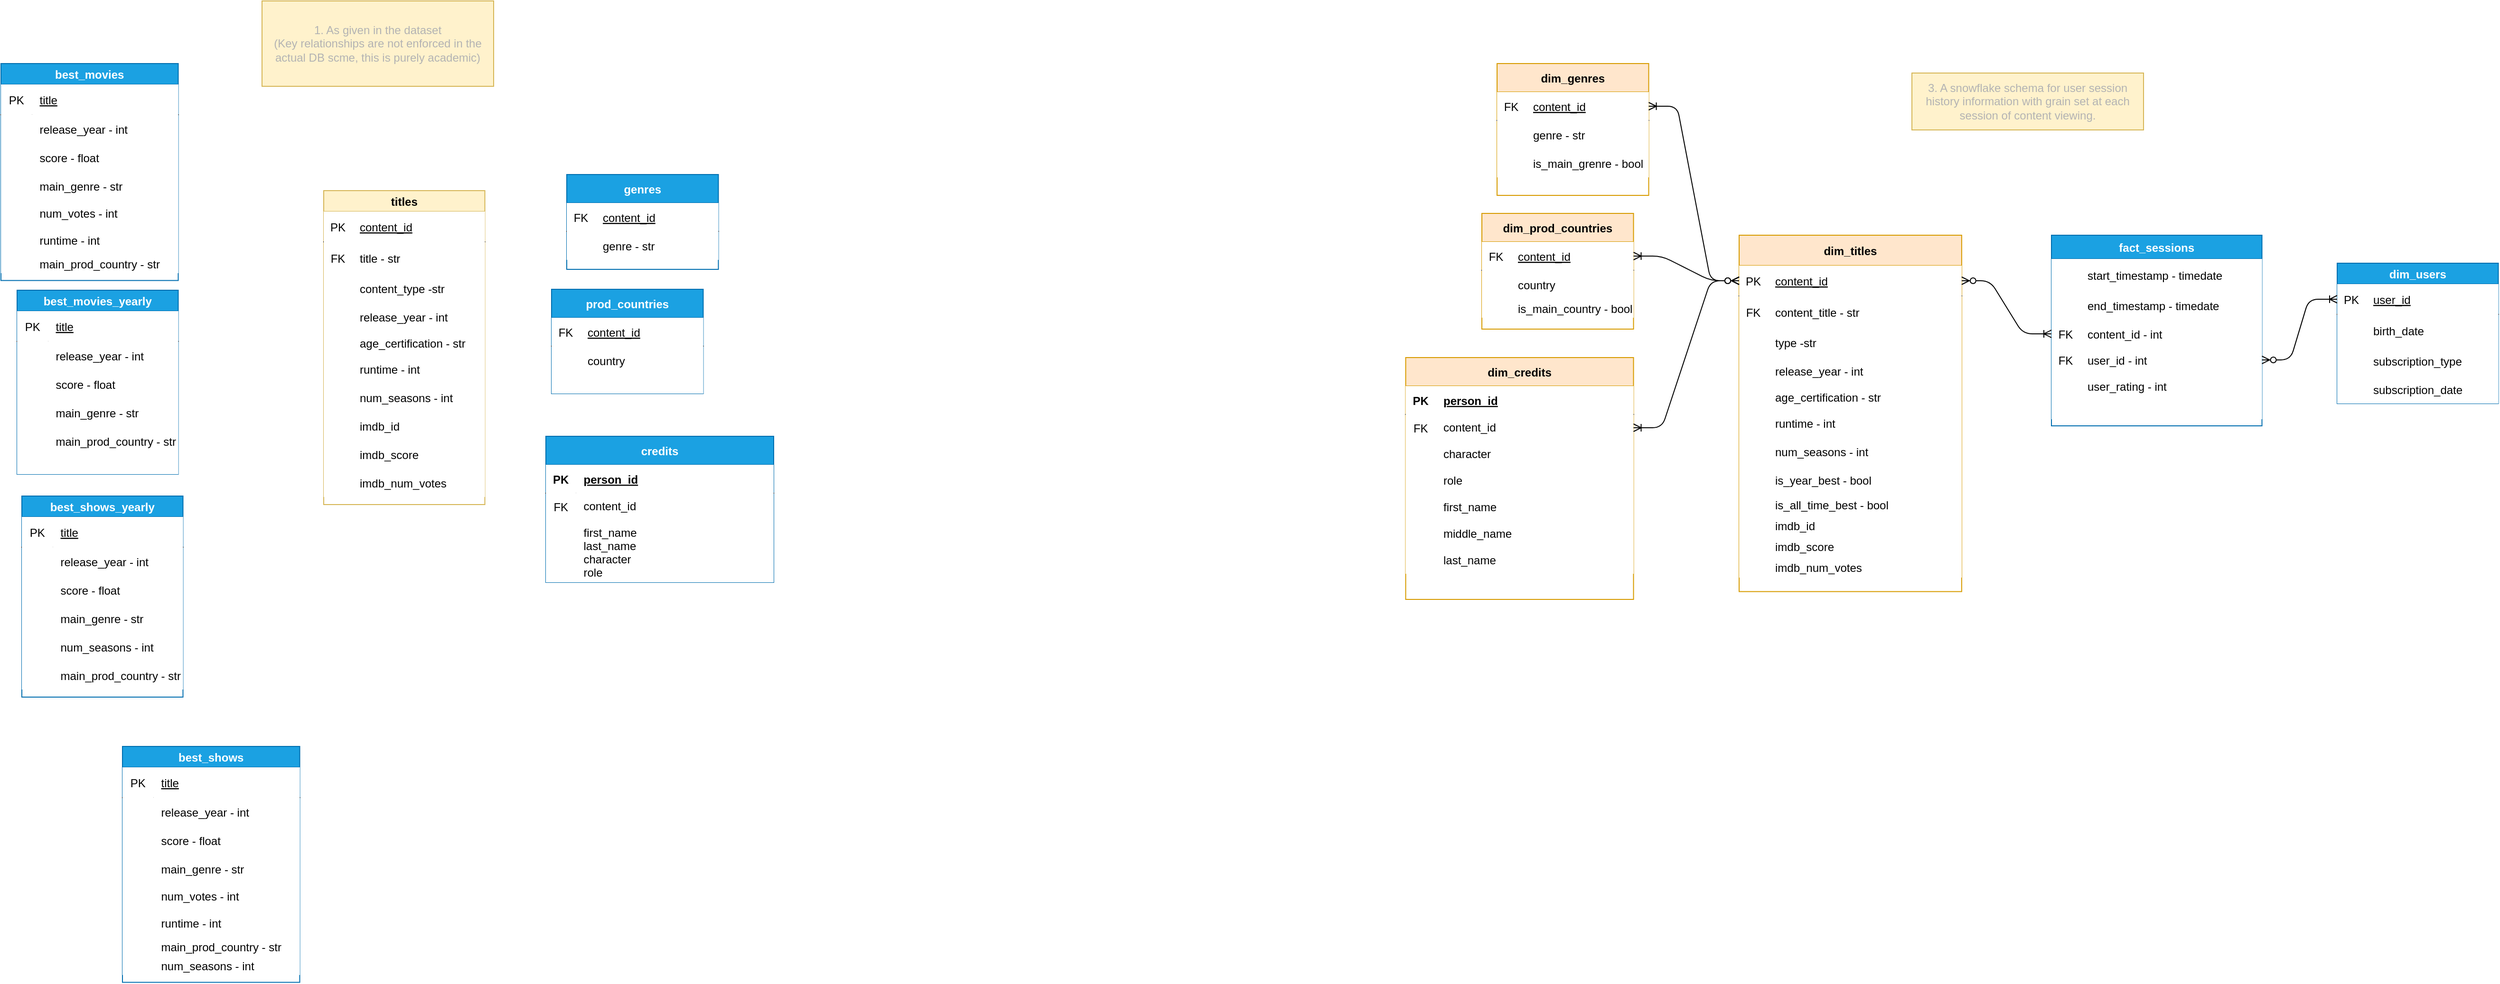 <mxfile>
    <diagram id="R2lEEEUBdFMjLlhIrx00" name="Page-1">
        <mxGraphModel dx="1395" dy="1016" grid="0" gridSize="10" guides="1" tooltips="1" connect="1" arrows="1" fold="1" page="0" pageScale="1" pageWidth="850" pageHeight="1100" math="0" shadow="0" extFonts="Permanent Marker^https://fonts.googleapis.com/css?family=Permanent+Marker">
            <root>
                <mxCell id="0"/>
                <mxCell id="1" parent="0"/>
                <mxCell id="C-vyLk0tnHw3VtMMgP7b-2" value="credits" style="shape=table;startSize=30;container=1;collapsible=1;childLayout=tableLayout;fixedRows=1;rowLines=0;fontStyle=1;align=center;resizeLast=1;fillColor=#1ba1e2;strokeColor=#006EAF;fontColor=#ffffff;" parent="1" vertex="1">
                    <mxGeometry x="277" y="181" width="240" height="154" as="geometry"/>
                </mxCell>
                <mxCell id="C-vyLk0tnHw3VtMMgP7b-3" value="" style="shape=partialRectangle;collapsible=0;dropTarget=0;pointerEvents=0;points=[[0,0.5],[1,0.5]];portConstraint=eastwest;top=0;left=0;right=0;bottom=1;" parent="C-vyLk0tnHw3VtMMgP7b-2" vertex="1">
                    <mxGeometry y="30" width="240" height="30" as="geometry"/>
                </mxCell>
                <mxCell id="C-vyLk0tnHw3VtMMgP7b-4" value="PK" style="shape=partialRectangle;overflow=hidden;connectable=0;top=0;left=0;bottom=0;right=0;fontStyle=1;" parent="C-vyLk0tnHw3VtMMgP7b-3" vertex="1">
                    <mxGeometry width="31.75" height="30" as="geometry">
                        <mxRectangle width="31.75" height="30" as="alternateBounds"/>
                    </mxGeometry>
                </mxCell>
                <mxCell id="C-vyLk0tnHw3VtMMgP7b-5" value="person_id" style="shape=partialRectangle;overflow=hidden;connectable=0;top=0;left=0;bottom=0;right=0;align=left;spacingLeft=6;fontStyle=5;" parent="C-vyLk0tnHw3VtMMgP7b-3" vertex="1">
                    <mxGeometry x="31.75" width="208.25" height="30" as="geometry">
                        <mxRectangle width="208.25" height="30" as="alternateBounds"/>
                    </mxGeometry>
                </mxCell>
                <mxCell id="27" style="shape=partialRectangle;collapsible=0;dropTarget=0;pointerEvents=0;points=[[0,0.5],[1,0.5]];portConstraint=eastwest;top=0;left=0;right=0;bottom=0;" parent="C-vyLk0tnHw3VtMMgP7b-2" vertex="1">
                    <mxGeometry y="60" width="240" height="28" as="geometry"/>
                </mxCell>
                <mxCell id="28" value="FK" style="shape=partialRectangle;overflow=hidden;connectable=0;top=0;left=0;bottom=0;right=0;" parent="27" vertex="1">
                    <mxGeometry width="31.75" height="28" as="geometry">
                        <mxRectangle width="31.75" height="28" as="alternateBounds"/>
                    </mxGeometry>
                </mxCell>
                <mxCell id="29" value="content_id" style="shape=partialRectangle;overflow=hidden;connectable=0;top=0;left=0;bottom=0;right=0;align=left;spacingLeft=6;verticalAlign=top;" parent="27" vertex="1">
                    <mxGeometry x="31.75" width="208.25" height="28" as="geometry">
                        <mxRectangle width="208.25" height="28" as="alternateBounds"/>
                    </mxGeometry>
                </mxCell>
                <mxCell id="C-vyLk0tnHw3VtMMgP7b-9" value="" style="shape=partialRectangle;collapsible=0;dropTarget=0;pointerEvents=0;points=[[0,0.5],[1,0.5]];portConstraint=eastwest;top=0;left=0;right=0;bottom=0;" parent="C-vyLk0tnHw3VtMMgP7b-2" vertex="1">
                    <mxGeometry y="88" width="240" height="66" as="geometry"/>
                </mxCell>
                <mxCell id="C-vyLk0tnHw3VtMMgP7b-10" value="" style="shape=partialRectangle;overflow=hidden;connectable=0;top=0;left=0;bottom=0;right=0;" parent="C-vyLk0tnHw3VtMMgP7b-9" vertex="1">
                    <mxGeometry width="31.75" height="66" as="geometry">
                        <mxRectangle width="31.75" height="66" as="alternateBounds"/>
                    </mxGeometry>
                </mxCell>
                <mxCell id="C-vyLk0tnHw3VtMMgP7b-11" value="first_name&#10;last_name&#10;character&#10;role&#10;" style="shape=partialRectangle;overflow=hidden;connectable=0;top=0;left=0;bottom=0;right=0;align=left;spacingLeft=6;verticalAlign=top;" parent="C-vyLk0tnHw3VtMMgP7b-9" vertex="1">
                    <mxGeometry x="31.75" width="208.25" height="66" as="geometry">
                        <mxRectangle width="208.25" height="66" as="alternateBounds"/>
                    </mxGeometry>
                </mxCell>
                <mxCell id="YFGoI8jdiH5YfzTE92s3-36" value="titles" style="shape=table;startSize=22;container=1;collapsible=1;childLayout=tableLayout;fixedRows=1;rowLines=0;fontStyle=1;align=center;resizeLast=1;fillColor=#fff2cc;strokeColor=#d6b656;" parent="1" vertex="1">
                    <mxGeometry x="43" y="-78" width="169.75" height="331" as="geometry"/>
                </mxCell>
                <mxCell id="YFGoI8jdiH5YfzTE92s3-37" value="" style="shape=partialRectangle;collapsible=0;dropTarget=0;pointerEvents=0;points=[[0,0.5],[1,0.5]];portConstraint=eastwest;top=0;left=0;right=0;bottom=1;" parent="YFGoI8jdiH5YfzTE92s3-36" vertex="1">
                    <mxGeometry y="22" width="169.75" height="32" as="geometry"/>
                </mxCell>
                <mxCell id="YFGoI8jdiH5YfzTE92s3-38" value="PK" style="shape=partialRectangle;overflow=hidden;connectable=0;top=0;left=0;bottom=0;right=0;fontStyle=0;" parent="YFGoI8jdiH5YfzTE92s3-37" vertex="1">
                    <mxGeometry width="30" height="32" as="geometry">
                        <mxRectangle width="30" height="32" as="alternateBounds"/>
                    </mxGeometry>
                </mxCell>
                <mxCell id="YFGoI8jdiH5YfzTE92s3-39" value="content_id" style="shape=partialRectangle;overflow=hidden;connectable=0;top=0;left=0;bottom=0;right=0;align=left;spacingLeft=6;fontStyle=4;" parent="YFGoI8jdiH5YfzTE92s3-37" vertex="1">
                    <mxGeometry x="30" width="139.75" height="32" as="geometry">
                        <mxRectangle width="139.75" height="32" as="alternateBounds"/>
                    </mxGeometry>
                </mxCell>
                <mxCell id="YFGoI8jdiH5YfzTE92s3-40" value="" style="shape=partialRectangle;collapsible=0;dropTarget=0;pointerEvents=0;points=[[0,0.5],[1,0.5]];portConstraint=eastwest;top=0;left=0;right=0;bottom=0;" parent="YFGoI8jdiH5YfzTE92s3-36" vertex="1">
                    <mxGeometry y="54" width="169.75" height="34" as="geometry"/>
                </mxCell>
                <mxCell id="YFGoI8jdiH5YfzTE92s3-41" value="FK" style="shape=partialRectangle;overflow=hidden;connectable=0;top=0;left=0;bottom=0;right=0;" parent="YFGoI8jdiH5YfzTE92s3-40" vertex="1">
                    <mxGeometry width="30" height="34" as="geometry">
                        <mxRectangle width="30" height="34" as="alternateBounds"/>
                    </mxGeometry>
                </mxCell>
                <mxCell id="YFGoI8jdiH5YfzTE92s3-42" value="title - str" style="shape=partialRectangle;overflow=hidden;connectable=0;top=0;left=0;bottom=0;right=0;align=left;spacingLeft=6;" parent="YFGoI8jdiH5YfzTE92s3-40" vertex="1">
                    <mxGeometry x="30" width="139.75" height="34" as="geometry">
                        <mxRectangle width="139.75" height="34" as="alternateBounds"/>
                    </mxGeometry>
                </mxCell>
                <mxCell id="3" style="shape=partialRectangle;collapsible=0;dropTarget=0;pointerEvents=0;points=[[0,0.5],[1,0.5]];portConstraint=eastwest;top=0;left=0;right=0;bottom=0;" parent="YFGoI8jdiH5YfzTE92s3-36" vertex="1">
                    <mxGeometry y="88" width="169.75" height="30" as="geometry"/>
                </mxCell>
                <mxCell id="4" style="shape=partialRectangle;overflow=hidden;connectable=0;top=0;left=0;bottom=0;right=0;" parent="3" vertex="1">
                    <mxGeometry width="30" height="30" as="geometry">
                        <mxRectangle width="30" height="30" as="alternateBounds"/>
                    </mxGeometry>
                </mxCell>
                <mxCell id="5" value="content_type -str" style="shape=partialRectangle;overflow=hidden;connectable=0;top=0;left=0;bottom=0;right=0;align=left;spacingLeft=6;" parent="3" vertex="1">
                    <mxGeometry x="30" width="139.75" height="30" as="geometry">
                        <mxRectangle width="139.75" height="30" as="alternateBounds"/>
                    </mxGeometry>
                </mxCell>
                <mxCell id="6" style="shape=partialRectangle;collapsible=0;dropTarget=0;pointerEvents=0;points=[[0,0.5],[1,0.5]];portConstraint=eastwest;top=0;left=0;right=0;bottom=0;" parent="YFGoI8jdiH5YfzTE92s3-36" vertex="1">
                    <mxGeometry y="118" width="169.75" height="30" as="geometry"/>
                </mxCell>
                <mxCell id="7" style="shape=partialRectangle;overflow=hidden;connectable=0;top=0;left=0;bottom=0;right=0;" parent="6" vertex="1">
                    <mxGeometry width="30" height="30" as="geometry">
                        <mxRectangle width="30" height="30" as="alternateBounds"/>
                    </mxGeometry>
                </mxCell>
                <mxCell id="8" value="release_year - int" style="shape=partialRectangle;overflow=hidden;connectable=0;top=0;left=0;bottom=0;right=0;align=left;spacingLeft=6;" parent="6" vertex="1">
                    <mxGeometry x="30" width="139.75" height="30" as="geometry">
                        <mxRectangle width="139.75" height="30" as="alternateBounds"/>
                    </mxGeometry>
                </mxCell>
                <mxCell id="9" style="shape=partialRectangle;collapsible=0;dropTarget=0;pointerEvents=0;points=[[0,0.5],[1,0.5]];portConstraint=eastwest;top=0;left=0;right=0;bottom=0;" parent="YFGoI8jdiH5YfzTE92s3-36" vertex="1">
                    <mxGeometry y="148" width="169.75" height="25" as="geometry"/>
                </mxCell>
                <mxCell id="10" style="shape=partialRectangle;overflow=hidden;connectable=0;top=0;left=0;bottom=0;right=0;" parent="9" vertex="1">
                    <mxGeometry width="30" height="25" as="geometry">
                        <mxRectangle width="30" height="25" as="alternateBounds"/>
                    </mxGeometry>
                </mxCell>
                <mxCell id="11" value="age_certification - str" style="shape=partialRectangle;overflow=hidden;connectable=0;top=0;left=0;bottom=0;right=0;align=left;spacingLeft=6;" parent="9" vertex="1">
                    <mxGeometry x="30" width="139.75" height="25" as="geometry">
                        <mxRectangle width="139.75" height="25" as="alternateBounds"/>
                    </mxGeometry>
                </mxCell>
                <mxCell id="12" style="shape=partialRectangle;collapsible=0;dropTarget=0;pointerEvents=0;points=[[0,0.5],[1,0.5]];portConstraint=eastwest;top=0;left=0;right=0;bottom=0;" parent="YFGoI8jdiH5YfzTE92s3-36" vertex="1">
                    <mxGeometry y="173" width="169.75" height="30" as="geometry"/>
                </mxCell>
                <mxCell id="13" style="shape=partialRectangle;overflow=hidden;connectable=0;top=0;left=0;bottom=0;right=0;" parent="12" vertex="1">
                    <mxGeometry width="30" height="30" as="geometry">
                        <mxRectangle width="30" height="30" as="alternateBounds"/>
                    </mxGeometry>
                </mxCell>
                <mxCell id="14" value="runtime - int" style="shape=partialRectangle;overflow=hidden;connectable=0;top=0;left=0;bottom=0;right=0;align=left;spacingLeft=6;" parent="12" vertex="1">
                    <mxGeometry x="30" width="139.75" height="30" as="geometry">
                        <mxRectangle width="139.75" height="30" as="alternateBounds"/>
                    </mxGeometry>
                </mxCell>
                <mxCell id="18" style="shape=partialRectangle;collapsible=0;dropTarget=0;pointerEvents=0;points=[[0,0.5],[1,0.5]];portConstraint=eastwest;top=0;left=0;right=0;bottom=0;" parent="YFGoI8jdiH5YfzTE92s3-36" vertex="1">
                    <mxGeometry y="203" width="169.75" height="30" as="geometry"/>
                </mxCell>
                <mxCell id="19" style="shape=partialRectangle;overflow=hidden;connectable=0;top=0;left=0;bottom=0;right=0;" parent="18" vertex="1">
                    <mxGeometry width="30" height="30" as="geometry">
                        <mxRectangle width="30" height="30" as="alternateBounds"/>
                    </mxGeometry>
                </mxCell>
                <mxCell id="20" value="num_seasons - int" style="shape=partialRectangle;overflow=hidden;connectable=0;top=0;left=0;bottom=0;right=0;align=left;spacingLeft=6;" parent="18" vertex="1">
                    <mxGeometry x="30" width="139.75" height="30" as="geometry">
                        <mxRectangle width="139.75" height="30" as="alternateBounds"/>
                    </mxGeometry>
                </mxCell>
                <mxCell id="S2tQENDXbDARH6V6zAQ_-350" style="shape=partialRectangle;collapsible=0;dropTarget=0;pointerEvents=0;points=[[0,0.5],[1,0.5]];portConstraint=eastwest;top=0;left=0;right=0;bottom=0;" parent="YFGoI8jdiH5YfzTE92s3-36" vertex="1">
                    <mxGeometry y="233" width="169.75" height="30" as="geometry"/>
                </mxCell>
                <mxCell id="S2tQENDXbDARH6V6zAQ_-351" style="shape=partialRectangle;overflow=hidden;connectable=0;top=0;left=0;bottom=0;right=0;" parent="S2tQENDXbDARH6V6zAQ_-350" vertex="1">
                    <mxGeometry width="30" height="30" as="geometry">
                        <mxRectangle width="30" height="30" as="alternateBounds"/>
                    </mxGeometry>
                </mxCell>
                <mxCell id="S2tQENDXbDARH6V6zAQ_-352" value="imdb_id" style="shape=partialRectangle;overflow=hidden;connectable=0;top=0;left=0;bottom=0;right=0;align=left;spacingLeft=6;" parent="S2tQENDXbDARH6V6zAQ_-350" vertex="1">
                    <mxGeometry x="30" width="139.75" height="30" as="geometry">
                        <mxRectangle width="139.75" height="30" as="alternateBounds"/>
                    </mxGeometry>
                </mxCell>
                <mxCell id="S2tQENDXbDARH6V6zAQ_-353" style="shape=partialRectangle;collapsible=0;dropTarget=0;pointerEvents=0;points=[[0,0.5],[1,0.5]];portConstraint=eastwest;top=0;left=0;right=0;bottom=0;" parent="YFGoI8jdiH5YfzTE92s3-36" vertex="1">
                    <mxGeometry y="263" width="169.75" height="30" as="geometry"/>
                </mxCell>
                <mxCell id="S2tQENDXbDARH6V6zAQ_-354" style="shape=partialRectangle;overflow=hidden;connectable=0;top=0;left=0;bottom=0;right=0;" parent="S2tQENDXbDARH6V6zAQ_-353" vertex="1">
                    <mxGeometry width="30" height="30" as="geometry">
                        <mxRectangle width="30" height="30" as="alternateBounds"/>
                    </mxGeometry>
                </mxCell>
                <mxCell id="S2tQENDXbDARH6V6zAQ_-355" value="imdb_score" style="shape=partialRectangle;overflow=hidden;connectable=0;top=0;left=0;bottom=0;right=0;align=left;spacingLeft=6;" parent="S2tQENDXbDARH6V6zAQ_-353" vertex="1">
                    <mxGeometry x="30" width="139.75" height="30" as="geometry">
                        <mxRectangle width="139.75" height="30" as="alternateBounds"/>
                    </mxGeometry>
                </mxCell>
                <mxCell id="S2tQENDXbDARH6V6zAQ_-356" style="shape=partialRectangle;collapsible=0;dropTarget=0;pointerEvents=0;points=[[0,0.5],[1,0.5]];portConstraint=eastwest;top=0;left=0;right=0;bottom=0;" parent="YFGoI8jdiH5YfzTE92s3-36" vertex="1">
                    <mxGeometry y="293" width="169.75" height="30" as="geometry"/>
                </mxCell>
                <mxCell id="S2tQENDXbDARH6V6zAQ_-357" style="shape=partialRectangle;overflow=hidden;connectable=0;top=0;left=0;bottom=0;right=0;" parent="S2tQENDXbDARH6V6zAQ_-356" vertex="1">
                    <mxGeometry width="30" height="30" as="geometry">
                        <mxRectangle width="30" height="30" as="alternateBounds"/>
                    </mxGeometry>
                </mxCell>
                <mxCell id="S2tQENDXbDARH6V6zAQ_-358" value="imdb_num_votes" style="shape=partialRectangle;overflow=hidden;connectable=0;top=0;left=0;bottom=0;right=0;align=left;spacingLeft=6;" parent="S2tQENDXbDARH6V6zAQ_-356" vertex="1">
                    <mxGeometry x="30" width="139.75" height="30" as="geometry">
                        <mxRectangle width="139.75" height="30" as="alternateBounds"/>
                    </mxGeometry>
                </mxCell>
                <mxCell id="YFGoI8jdiH5YfzTE92s3-52" value="genres" style="shape=table;startSize=30;container=1;collapsible=1;childLayout=tableLayout;fixedRows=1;rowLines=0;fontStyle=1;align=center;resizeLast=1;fillColor=#1ba1e2;strokeColor=#006EAF;fontColor=#ffffff;" parent="1" vertex="1">
                    <mxGeometry x="299" y="-95" width="159.75" height="100" as="geometry"/>
                </mxCell>
                <mxCell id="YFGoI8jdiH5YfzTE92s3-53" value="" style="shape=partialRectangle;collapsible=0;dropTarget=0;pointerEvents=0;points=[[0,0.5],[1,0.5]];portConstraint=eastwest;top=0;left=0;right=0;bottom=1;" parent="YFGoI8jdiH5YfzTE92s3-52" vertex="1">
                    <mxGeometry y="30" width="159.75" height="30" as="geometry"/>
                </mxCell>
                <mxCell id="YFGoI8jdiH5YfzTE92s3-54" value="FK" style="shape=partialRectangle;overflow=hidden;connectable=0;top=0;left=0;bottom=0;right=0;fontStyle=0;" parent="YFGoI8jdiH5YfzTE92s3-53" vertex="1">
                    <mxGeometry width="30" height="30" as="geometry">
                        <mxRectangle width="30" height="30" as="alternateBounds"/>
                    </mxGeometry>
                </mxCell>
                <mxCell id="YFGoI8jdiH5YfzTE92s3-55" value="content_id" style="shape=partialRectangle;overflow=hidden;connectable=0;top=0;left=0;bottom=0;right=0;align=left;spacingLeft=6;fontStyle=4;" parent="YFGoI8jdiH5YfzTE92s3-53" vertex="1">
                    <mxGeometry x="30" width="129.75" height="30" as="geometry">
                        <mxRectangle width="129.75" height="30" as="alternateBounds"/>
                    </mxGeometry>
                </mxCell>
                <mxCell id="YFGoI8jdiH5YfzTE92s3-56" value="" style="shape=partialRectangle;collapsible=0;dropTarget=0;pointerEvents=0;points=[[0,0.5],[1,0.5]];portConstraint=eastwest;top=0;left=0;right=0;bottom=0;" parent="YFGoI8jdiH5YfzTE92s3-52" vertex="1">
                    <mxGeometry y="60" width="159.75" height="30" as="geometry"/>
                </mxCell>
                <mxCell id="YFGoI8jdiH5YfzTE92s3-57" value="" style="shape=partialRectangle;overflow=hidden;connectable=0;top=0;left=0;bottom=0;right=0;" parent="YFGoI8jdiH5YfzTE92s3-56" vertex="1">
                    <mxGeometry width="30" height="30" as="geometry">
                        <mxRectangle width="30" height="30" as="alternateBounds"/>
                    </mxGeometry>
                </mxCell>
                <mxCell id="YFGoI8jdiH5YfzTE92s3-58" value="genre - str" style="shape=partialRectangle;overflow=hidden;connectable=0;top=0;left=0;bottom=0;right=0;align=left;spacingLeft=6;" parent="YFGoI8jdiH5YfzTE92s3-56" vertex="1">
                    <mxGeometry x="30" width="129.75" height="30" as="geometry">
                        <mxRectangle width="129.75" height="30" as="alternateBounds"/>
                    </mxGeometry>
                </mxCell>
                <mxCell id="AO1zrGgT2cooBu88k1n--1" value="prod_countries" style="shape=table;startSize=30;container=1;collapsible=1;childLayout=tableLayout;fixedRows=1;rowLines=0;fontStyle=1;align=center;resizeLast=1;fillColor=#1ba1e2;strokeColor=#006EAF;fontColor=#ffffff;" parent="1" vertex="1">
                    <mxGeometry x="283" y="26" width="159.75" height="110" as="geometry"/>
                </mxCell>
                <mxCell id="AO1zrGgT2cooBu88k1n--2" value="" style="shape=partialRectangle;collapsible=0;dropTarget=0;pointerEvents=0;points=[[0,0.5],[1,0.5]];portConstraint=eastwest;top=0;left=0;right=0;bottom=1;" parent="AO1zrGgT2cooBu88k1n--1" vertex="1">
                    <mxGeometry y="30" width="159.75" height="30" as="geometry"/>
                </mxCell>
                <mxCell id="AO1zrGgT2cooBu88k1n--3" value="FK" style="shape=partialRectangle;overflow=hidden;connectable=0;top=0;left=0;bottom=0;right=0;fontStyle=0;" parent="AO1zrGgT2cooBu88k1n--2" vertex="1">
                    <mxGeometry width="30" height="30" as="geometry">
                        <mxRectangle width="30" height="30" as="alternateBounds"/>
                    </mxGeometry>
                </mxCell>
                <mxCell id="AO1zrGgT2cooBu88k1n--4" value="content_id" style="shape=partialRectangle;overflow=hidden;connectable=0;top=0;left=0;bottom=0;right=0;align=left;spacingLeft=6;fontStyle=4;" parent="AO1zrGgT2cooBu88k1n--2" vertex="1">
                    <mxGeometry x="30" width="129.75" height="30" as="geometry">
                        <mxRectangle width="129.75" height="30" as="alternateBounds"/>
                    </mxGeometry>
                </mxCell>
                <mxCell id="AO1zrGgT2cooBu88k1n--5" value="" style="shape=partialRectangle;collapsible=0;dropTarget=0;pointerEvents=0;points=[[0,0.5],[1,0.5]];portConstraint=eastwest;top=0;left=0;right=0;bottom=0;" parent="AO1zrGgT2cooBu88k1n--1" vertex="1">
                    <mxGeometry y="60" width="159.75" height="30" as="geometry"/>
                </mxCell>
                <mxCell id="AO1zrGgT2cooBu88k1n--6" value="" style="shape=partialRectangle;overflow=hidden;connectable=0;top=0;left=0;bottom=0;right=0;" parent="AO1zrGgT2cooBu88k1n--5" vertex="1">
                    <mxGeometry width="30" height="30" as="geometry">
                        <mxRectangle width="30" height="30" as="alternateBounds"/>
                    </mxGeometry>
                </mxCell>
                <mxCell id="AO1zrGgT2cooBu88k1n--7" value="country" style="shape=partialRectangle;overflow=hidden;connectable=0;top=0;left=0;bottom=0;right=0;align=left;spacingLeft=6;" parent="AO1zrGgT2cooBu88k1n--5" vertex="1">
                    <mxGeometry x="30" width="129.75" height="30" as="geometry">
                        <mxRectangle width="129.75" height="30" as="alternateBounds"/>
                    </mxGeometry>
                </mxCell>
                <mxCell id="AO1zrGgT2cooBu88k1n--8" value="" style="shape=partialRectangle;collapsible=0;dropTarget=0;pointerEvents=0;points=[[0,0.5],[1,0.5]];portConstraint=eastwest;top=0;left=0;right=0;bottom=0;" parent="AO1zrGgT2cooBu88k1n--1" vertex="1">
                    <mxGeometry y="90" width="159.75" height="20" as="geometry"/>
                </mxCell>
                <mxCell id="AO1zrGgT2cooBu88k1n--9" value="" style="shape=partialRectangle;overflow=hidden;connectable=0;top=0;left=0;bottom=0;right=0;" parent="AO1zrGgT2cooBu88k1n--8" vertex="1">
                    <mxGeometry width="30" height="20" as="geometry">
                        <mxRectangle width="30" height="20" as="alternateBounds"/>
                    </mxGeometry>
                </mxCell>
                <mxCell id="AO1zrGgT2cooBu88k1n--10" value="" style="shape=partialRectangle;overflow=hidden;connectable=0;top=0;left=0;bottom=0;right=0;align=left;spacingLeft=6;" parent="AO1zrGgT2cooBu88k1n--8" vertex="1">
                    <mxGeometry x="30" width="129.75" height="20" as="geometry">
                        <mxRectangle width="129.75" height="20" as="alternateBounds"/>
                    </mxGeometry>
                </mxCell>
                <mxCell id="32" value="best_movies_yearly" style="shape=table;startSize=22;container=1;collapsible=1;childLayout=tableLayout;fixedRows=1;rowLines=0;fontStyle=1;align=center;resizeLast=1;fillColor=#1ba1e2;strokeColor=#006EAF;fontColor=#ffffff;" parent="1" vertex="1">
                    <mxGeometry x="-280" y="27" width="169.75" height="194" as="geometry"/>
                </mxCell>
                <mxCell id="33" value="" style="shape=partialRectangle;collapsible=0;dropTarget=0;pointerEvents=0;points=[[0,0.5],[1,0.5]];portConstraint=eastwest;top=0;left=0;right=0;bottom=1;" parent="32" vertex="1">
                    <mxGeometry y="22" width="169.75" height="32" as="geometry"/>
                </mxCell>
                <mxCell id="34" value="PK" style="shape=partialRectangle;overflow=hidden;connectable=0;top=0;left=0;bottom=0;right=0;fontStyle=0;" parent="33" vertex="1">
                    <mxGeometry width="32.75" height="32" as="geometry">
                        <mxRectangle width="32.75" height="32" as="alternateBounds"/>
                    </mxGeometry>
                </mxCell>
                <mxCell id="35" value="title" style="shape=partialRectangle;overflow=hidden;connectable=0;top=0;left=0;bottom=0;right=0;align=left;spacingLeft=6;fontStyle=4;" parent="33" vertex="1">
                    <mxGeometry x="32.75" width="137" height="32" as="geometry">
                        <mxRectangle width="137" height="32" as="alternateBounds"/>
                    </mxGeometry>
                </mxCell>
                <mxCell id="42" style="shape=partialRectangle;collapsible=0;dropTarget=0;pointerEvents=0;points=[[0,0.5],[1,0.5]];portConstraint=eastwest;top=0;left=0;right=0;bottom=0;" parent="32" vertex="1">
                    <mxGeometry y="54" width="169.75" height="30" as="geometry"/>
                </mxCell>
                <mxCell id="43" style="shape=partialRectangle;overflow=hidden;connectable=0;top=0;left=0;bottom=0;right=0;" parent="42" vertex="1">
                    <mxGeometry width="32.75" height="30" as="geometry">
                        <mxRectangle width="32.75" height="30" as="alternateBounds"/>
                    </mxGeometry>
                </mxCell>
                <mxCell id="44" value="release_year - int" style="shape=partialRectangle;overflow=hidden;connectable=0;top=0;left=0;bottom=0;right=0;align=left;spacingLeft=6;" parent="42" vertex="1">
                    <mxGeometry x="32.75" width="137" height="30" as="geometry">
                        <mxRectangle width="137" height="30" as="alternateBounds"/>
                    </mxGeometry>
                </mxCell>
                <mxCell id="48" style="shape=partialRectangle;collapsible=0;dropTarget=0;pointerEvents=0;points=[[0,0.5],[1,0.5]];portConstraint=eastwest;top=0;left=0;right=0;bottom=0;" parent="32" vertex="1">
                    <mxGeometry y="84" width="169.75" height="30" as="geometry"/>
                </mxCell>
                <mxCell id="49" style="shape=partialRectangle;overflow=hidden;connectable=0;top=0;left=0;bottom=0;right=0;" parent="48" vertex="1">
                    <mxGeometry width="32.75" height="30" as="geometry">
                        <mxRectangle width="32.75" height="30" as="alternateBounds"/>
                    </mxGeometry>
                </mxCell>
                <mxCell id="50" value="score - float" style="shape=partialRectangle;overflow=hidden;connectable=0;top=0;left=0;bottom=0;right=0;align=left;spacingLeft=6;" parent="48" vertex="1">
                    <mxGeometry x="32.75" width="137" height="30" as="geometry">
                        <mxRectangle width="137" height="30" as="alternateBounds"/>
                    </mxGeometry>
                </mxCell>
                <mxCell id="51" style="shape=partialRectangle;collapsible=0;dropTarget=0;pointerEvents=0;points=[[0,0.5],[1,0.5]];portConstraint=eastwest;top=0;left=0;right=0;bottom=0;" parent="32" vertex="1">
                    <mxGeometry y="114" width="169.75" height="30" as="geometry"/>
                </mxCell>
                <mxCell id="52" style="shape=partialRectangle;overflow=hidden;connectable=0;top=0;left=0;bottom=0;right=0;" parent="51" vertex="1">
                    <mxGeometry width="32.75" height="30" as="geometry">
                        <mxRectangle width="32.75" height="30" as="alternateBounds"/>
                    </mxGeometry>
                </mxCell>
                <mxCell id="53" value="main_genre - str" style="shape=partialRectangle;overflow=hidden;connectable=0;top=0;left=0;bottom=0;right=0;align=left;spacingLeft=6;" parent="51" vertex="1">
                    <mxGeometry x="32.75" width="137" height="30" as="geometry">
                        <mxRectangle width="137" height="30" as="alternateBounds"/>
                    </mxGeometry>
                </mxCell>
                <mxCell id="54" style="shape=partialRectangle;collapsible=0;dropTarget=0;pointerEvents=0;points=[[0,0.5],[1,0.5]];portConstraint=eastwest;top=0;left=0;right=0;bottom=0;" parent="32" vertex="1">
                    <mxGeometry y="144" width="169.75" height="30" as="geometry"/>
                </mxCell>
                <mxCell id="55" style="shape=partialRectangle;overflow=hidden;connectable=0;top=0;left=0;bottom=0;right=0;" parent="54" vertex="1">
                    <mxGeometry width="32.75" height="30" as="geometry">
                        <mxRectangle width="32.75" height="30" as="alternateBounds"/>
                    </mxGeometry>
                </mxCell>
                <mxCell id="56" value="main_prod_country - str" style="shape=partialRectangle;overflow=hidden;connectable=0;top=0;left=0;bottom=0;right=0;align=left;spacingLeft=6;" parent="54" vertex="1">
                    <mxGeometry x="32.75" width="137" height="30" as="geometry">
                        <mxRectangle width="137" height="30" as="alternateBounds"/>
                    </mxGeometry>
                </mxCell>
                <mxCell id="60" style="shape=partialRectangle;collapsible=0;dropTarget=0;pointerEvents=0;points=[[0,0.5],[1,0.5]];portConstraint=eastwest;top=0;left=0;right=0;bottom=0;" parent="32" vertex="1">
                    <mxGeometry y="174" width="169.75" height="20" as="geometry"/>
                </mxCell>
                <mxCell id="61" style="shape=partialRectangle;overflow=hidden;connectable=0;top=0;left=0;bottom=0;right=0;" parent="60" vertex="1">
                    <mxGeometry width="32.75" height="20" as="geometry">
                        <mxRectangle width="32.75" height="20" as="alternateBounds"/>
                    </mxGeometry>
                </mxCell>
                <mxCell id="62" style="shape=partialRectangle;overflow=hidden;connectable=0;top=0;left=0;bottom=0;right=0;align=left;spacingLeft=6;" parent="60" vertex="1">
                    <mxGeometry x="32.75" width="137" height="20" as="geometry">
                        <mxRectangle width="137" height="20" as="alternateBounds"/>
                    </mxGeometry>
                </mxCell>
                <mxCell id="64" value="best_movies" style="shape=table;startSize=22;container=1;collapsible=1;childLayout=tableLayout;fixedRows=1;rowLines=0;fontStyle=1;align=center;resizeLast=1;fillColor=#1ba1e2;strokeColor=#006EAF;fontColor=#ffffff;" parent="1" vertex="1">
                    <mxGeometry x="-297" y="-212" width="186.75" height="228.75" as="geometry"/>
                </mxCell>
                <mxCell id="65" value="" style="shape=partialRectangle;collapsible=0;dropTarget=0;pointerEvents=0;points=[[0,0.5],[1,0.5]];portConstraint=eastwest;top=0;left=0;right=0;bottom=1;" parent="64" vertex="1">
                    <mxGeometry y="22" width="186.75" height="32" as="geometry"/>
                </mxCell>
                <mxCell id="66" value="PK" style="shape=partialRectangle;overflow=hidden;connectable=0;top=0;left=0;bottom=0;right=0;fontStyle=0;" parent="65" vertex="1">
                    <mxGeometry width="32.75" height="32" as="geometry">
                        <mxRectangle width="32.75" height="32" as="alternateBounds"/>
                    </mxGeometry>
                </mxCell>
                <mxCell id="67" value="title" style="shape=partialRectangle;overflow=hidden;connectable=0;top=0;left=0;bottom=0;right=0;align=left;spacingLeft=6;fontStyle=4;" parent="65" vertex="1">
                    <mxGeometry x="32.75" width="154" height="32" as="geometry">
                        <mxRectangle width="154" height="32" as="alternateBounds"/>
                    </mxGeometry>
                </mxCell>
                <mxCell id="68" style="shape=partialRectangle;collapsible=0;dropTarget=0;pointerEvents=0;points=[[0,0.5],[1,0.5]];portConstraint=eastwest;top=0;left=0;right=0;bottom=0;" parent="64" vertex="1">
                    <mxGeometry y="54" width="186.75" height="30" as="geometry"/>
                </mxCell>
                <mxCell id="69" style="shape=partialRectangle;overflow=hidden;connectable=0;top=0;left=0;bottom=0;right=0;" parent="68" vertex="1">
                    <mxGeometry width="32.75" height="30" as="geometry">
                        <mxRectangle width="32.75" height="30" as="alternateBounds"/>
                    </mxGeometry>
                </mxCell>
                <mxCell id="70" value="release_year - int" style="shape=partialRectangle;overflow=hidden;connectable=0;top=0;left=0;bottom=0;right=0;align=left;spacingLeft=6;" parent="68" vertex="1">
                    <mxGeometry x="32.75" width="154" height="30" as="geometry">
                        <mxRectangle width="154" height="30" as="alternateBounds"/>
                    </mxGeometry>
                </mxCell>
                <mxCell id="71" style="shape=partialRectangle;collapsible=0;dropTarget=0;pointerEvents=0;points=[[0,0.5],[1,0.5]];portConstraint=eastwest;top=0;left=0;right=0;bottom=0;" parent="64" vertex="1">
                    <mxGeometry y="84" width="186.75" height="30" as="geometry"/>
                </mxCell>
                <mxCell id="72" style="shape=partialRectangle;overflow=hidden;connectable=0;top=0;left=0;bottom=0;right=0;" parent="71" vertex="1">
                    <mxGeometry width="32.75" height="30" as="geometry">
                        <mxRectangle width="32.75" height="30" as="alternateBounds"/>
                    </mxGeometry>
                </mxCell>
                <mxCell id="73" value="score - float" style="shape=partialRectangle;overflow=hidden;connectable=0;top=0;left=0;bottom=0;right=0;align=left;spacingLeft=6;" parent="71" vertex="1">
                    <mxGeometry x="32.75" width="154" height="30" as="geometry">
                        <mxRectangle width="154" height="30" as="alternateBounds"/>
                    </mxGeometry>
                </mxCell>
                <mxCell id="74" style="shape=partialRectangle;collapsible=0;dropTarget=0;pointerEvents=0;points=[[0,0.5],[1,0.5]];portConstraint=eastwest;top=0;left=0;right=0;bottom=0;" parent="64" vertex="1">
                    <mxGeometry y="114" width="186.75" height="30" as="geometry"/>
                </mxCell>
                <mxCell id="75" style="shape=partialRectangle;overflow=hidden;connectable=0;top=0;left=0;bottom=0;right=0;" parent="74" vertex="1">
                    <mxGeometry width="32.75" height="30" as="geometry">
                        <mxRectangle width="32.75" height="30" as="alternateBounds"/>
                    </mxGeometry>
                </mxCell>
                <mxCell id="76" value="main_genre - str" style="shape=partialRectangle;overflow=hidden;connectable=0;top=0;left=0;bottom=0;right=0;align=left;spacingLeft=6;" parent="74" vertex="1">
                    <mxGeometry x="32.75" width="154" height="30" as="geometry">
                        <mxRectangle width="154" height="30" as="alternateBounds"/>
                    </mxGeometry>
                </mxCell>
                <mxCell id="77" style="shape=partialRectangle;collapsible=0;dropTarget=0;pointerEvents=0;points=[[0,0.5],[1,0.5]];portConstraint=eastwest;top=0;left=0;right=0;bottom=0;" parent="64" vertex="1">
                    <mxGeometry y="144" width="186.75" height="27" as="geometry"/>
                </mxCell>
                <mxCell id="78" style="shape=partialRectangle;overflow=hidden;connectable=0;top=0;left=0;bottom=0;right=0;" parent="77" vertex="1">
                    <mxGeometry width="32.75" height="27" as="geometry">
                        <mxRectangle width="32.75" height="27" as="alternateBounds"/>
                    </mxGeometry>
                </mxCell>
                <mxCell id="79" value="num_votes - int" style="shape=partialRectangle;overflow=hidden;connectable=0;top=0;left=0;bottom=0;right=0;align=left;spacingLeft=6;" parent="77" vertex="1">
                    <mxGeometry x="32.75" width="154" height="27" as="geometry">
                        <mxRectangle width="154" height="27" as="alternateBounds"/>
                    </mxGeometry>
                </mxCell>
                <mxCell id="80" style="shape=partialRectangle;collapsible=0;dropTarget=0;pointerEvents=0;points=[[0,0.5],[1,0.5]];portConstraint=eastwest;top=0;left=0;right=0;bottom=0;" parent="64" vertex="1">
                    <mxGeometry y="171" width="186.75" height="30" as="geometry"/>
                </mxCell>
                <mxCell id="81" style="shape=partialRectangle;overflow=hidden;connectable=0;top=0;left=0;bottom=0;right=0;" parent="80" vertex="1">
                    <mxGeometry width="32.75" height="30" as="geometry">
                        <mxRectangle width="32.75" height="30" as="alternateBounds"/>
                    </mxGeometry>
                </mxCell>
                <mxCell id="82" value="runtime - int" style="shape=partialRectangle;overflow=hidden;connectable=0;top=0;left=0;bottom=0;right=0;align=left;spacingLeft=6;" parent="80" vertex="1">
                    <mxGeometry x="32.75" width="154" height="30" as="geometry">
                        <mxRectangle width="154" height="30" as="alternateBounds"/>
                    </mxGeometry>
                </mxCell>
                <mxCell id="83" style="shape=partialRectangle;collapsible=0;dropTarget=0;pointerEvents=0;points=[[0,0.5],[1,0.5]];portConstraint=eastwest;top=0;left=0;right=0;bottom=0;" parent="64" vertex="1">
                    <mxGeometry y="201" width="186.75" height="20" as="geometry"/>
                </mxCell>
                <mxCell id="84" style="shape=partialRectangle;overflow=hidden;connectable=0;top=0;left=0;bottom=0;right=0;" parent="83" vertex="1">
                    <mxGeometry width="32.75" height="20" as="geometry">
                        <mxRectangle width="32.75" height="20" as="alternateBounds"/>
                    </mxGeometry>
                </mxCell>
                <mxCell id="85" value="main_prod_country - str" style="shape=partialRectangle;overflow=hidden;connectable=0;top=0;left=0;bottom=0;right=0;align=left;spacingLeft=6;" parent="83" vertex="1">
                    <mxGeometry x="32.75" width="154" height="20" as="geometry">
                        <mxRectangle width="154" height="20" as="alternateBounds"/>
                    </mxGeometry>
                </mxCell>
                <mxCell id="91" value="best_shows_yearly" style="shape=table;startSize=22;container=1;collapsible=1;childLayout=tableLayout;fixedRows=1;rowLines=0;fontStyle=1;align=center;resizeLast=1;fillColor=#1ba1e2;strokeColor=#006EAF;fontColor=#ffffff;" parent="1" vertex="1">
                    <mxGeometry x="-275" y="244" width="169.75" height="212" as="geometry"/>
                </mxCell>
                <mxCell id="92" value="" style="shape=partialRectangle;collapsible=0;dropTarget=0;pointerEvents=0;points=[[0,0.5],[1,0.5]];portConstraint=eastwest;top=0;left=0;right=0;bottom=1;" parent="91" vertex="1">
                    <mxGeometry y="22" width="169.75" height="32" as="geometry"/>
                </mxCell>
                <mxCell id="93" value="PK" style="shape=partialRectangle;overflow=hidden;connectable=0;top=0;left=0;bottom=0;right=0;fontStyle=0;" parent="92" vertex="1">
                    <mxGeometry width="32.75" height="32" as="geometry">
                        <mxRectangle width="32.75" height="32" as="alternateBounds"/>
                    </mxGeometry>
                </mxCell>
                <mxCell id="94" value="title" style="shape=partialRectangle;overflow=hidden;connectable=0;top=0;left=0;bottom=0;right=0;align=left;spacingLeft=6;fontStyle=4;" parent="92" vertex="1">
                    <mxGeometry x="32.75" width="137" height="32" as="geometry">
                        <mxRectangle width="137" height="32" as="alternateBounds"/>
                    </mxGeometry>
                </mxCell>
                <mxCell id="95" style="shape=partialRectangle;collapsible=0;dropTarget=0;pointerEvents=0;points=[[0,0.5],[1,0.5]];portConstraint=eastwest;top=0;left=0;right=0;bottom=0;" parent="91" vertex="1">
                    <mxGeometry y="54" width="169.75" height="30" as="geometry"/>
                </mxCell>
                <mxCell id="96" style="shape=partialRectangle;overflow=hidden;connectable=0;top=0;left=0;bottom=0;right=0;" parent="95" vertex="1">
                    <mxGeometry width="32.75" height="30" as="geometry">
                        <mxRectangle width="32.75" height="30" as="alternateBounds"/>
                    </mxGeometry>
                </mxCell>
                <mxCell id="97" value="release_year - int" style="shape=partialRectangle;overflow=hidden;connectable=0;top=0;left=0;bottom=0;right=0;align=left;spacingLeft=6;" parent="95" vertex="1">
                    <mxGeometry x="32.75" width="137" height="30" as="geometry">
                        <mxRectangle width="137" height="30" as="alternateBounds"/>
                    </mxGeometry>
                </mxCell>
                <mxCell id="98" style="shape=partialRectangle;collapsible=0;dropTarget=0;pointerEvents=0;points=[[0,0.5],[1,0.5]];portConstraint=eastwest;top=0;left=0;right=0;bottom=0;" parent="91" vertex="1">
                    <mxGeometry y="84" width="169.75" height="30" as="geometry"/>
                </mxCell>
                <mxCell id="99" style="shape=partialRectangle;overflow=hidden;connectable=0;top=0;left=0;bottom=0;right=0;" parent="98" vertex="1">
                    <mxGeometry width="32.75" height="30" as="geometry">
                        <mxRectangle width="32.75" height="30" as="alternateBounds"/>
                    </mxGeometry>
                </mxCell>
                <mxCell id="100" value="score - float" style="shape=partialRectangle;overflow=hidden;connectable=0;top=0;left=0;bottom=0;right=0;align=left;spacingLeft=6;" parent="98" vertex="1">
                    <mxGeometry x="32.75" width="137" height="30" as="geometry">
                        <mxRectangle width="137" height="30" as="alternateBounds"/>
                    </mxGeometry>
                </mxCell>
                <mxCell id="101" style="shape=partialRectangle;collapsible=0;dropTarget=0;pointerEvents=0;points=[[0,0.5],[1,0.5]];portConstraint=eastwest;top=0;left=0;right=0;bottom=0;" parent="91" vertex="1">
                    <mxGeometry y="114" width="169.75" height="30" as="geometry"/>
                </mxCell>
                <mxCell id="102" style="shape=partialRectangle;overflow=hidden;connectable=0;top=0;left=0;bottom=0;right=0;" parent="101" vertex="1">
                    <mxGeometry width="32.75" height="30" as="geometry">
                        <mxRectangle width="32.75" height="30" as="alternateBounds"/>
                    </mxGeometry>
                </mxCell>
                <mxCell id="103" value="main_genre - str" style="shape=partialRectangle;overflow=hidden;connectable=0;top=0;left=0;bottom=0;right=0;align=left;spacingLeft=6;" parent="101" vertex="1">
                    <mxGeometry x="32.75" width="137" height="30" as="geometry">
                        <mxRectangle width="137" height="30" as="alternateBounds"/>
                    </mxGeometry>
                </mxCell>
                <mxCell id="107" style="shape=partialRectangle;collapsible=0;dropTarget=0;pointerEvents=0;points=[[0,0.5],[1,0.5]];portConstraint=eastwest;top=0;left=0;right=0;bottom=0;" parent="91" vertex="1">
                    <mxGeometry y="144" width="169.75" height="30" as="geometry"/>
                </mxCell>
                <mxCell id="108" style="shape=partialRectangle;overflow=hidden;connectable=0;top=0;left=0;bottom=0;right=0;" parent="107" vertex="1">
                    <mxGeometry width="32.75" height="30" as="geometry">
                        <mxRectangle width="32.75" height="30" as="alternateBounds"/>
                    </mxGeometry>
                </mxCell>
                <mxCell id="109" value="num_seasons - int" style="shape=partialRectangle;overflow=hidden;connectable=0;top=0;left=0;bottom=0;right=0;align=left;spacingLeft=6;" parent="107" vertex="1">
                    <mxGeometry x="32.75" width="137" height="30" as="geometry">
                        <mxRectangle width="137" height="30" as="alternateBounds"/>
                    </mxGeometry>
                </mxCell>
                <mxCell id="104" style="shape=partialRectangle;collapsible=0;dropTarget=0;pointerEvents=0;points=[[0,0.5],[1,0.5]];portConstraint=eastwest;top=0;left=0;right=0;bottom=0;" parent="91" vertex="1">
                    <mxGeometry y="174" width="169.75" height="30" as="geometry"/>
                </mxCell>
                <mxCell id="105" style="shape=partialRectangle;overflow=hidden;connectable=0;top=0;left=0;bottom=0;right=0;" parent="104" vertex="1">
                    <mxGeometry width="32.75" height="30" as="geometry">
                        <mxRectangle width="32.75" height="30" as="alternateBounds"/>
                    </mxGeometry>
                </mxCell>
                <mxCell id="106" value="main_prod_country - str" style="shape=partialRectangle;overflow=hidden;connectable=0;top=0;left=0;bottom=0;right=0;align=left;spacingLeft=6;" parent="104" vertex="1">
                    <mxGeometry x="32.75" width="137" height="30" as="geometry">
                        <mxRectangle width="137" height="30" as="alternateBounds"/>
                    </mxGeometry>
                </mxCell>
                <mxCell id="113" value="best_shows" style="shape=table;startSize=22;container=1;collapsible=1;childLayout=tableLayout;fixedRows=1;rowLines=0;fontStyle=1;align=center;resizeLast=1;fillColor=#1ba1e2;strokeColor=#006EAF;fontColor=#ffffff;" parent="1" vertex="1">
                    <mxGeometry x="-169" y="508" width="186.75" height="248.75" as="geometry"/>
                </mxCell>
                <mxCell id="114" value="" style="shape=partialRectangle;collapsible=0;dropTarget=0;pointerEvents=0;points=[[0,0.5],[1,0.5]];portConstraint=eastwest;top=0;left=0;right=0;bottom=1;" parent="113" vertex="1">
                    <mxGeometry y="22" width="186.75" height="32" as="geometry"/>
                </mxCell>
                <mxCell id="115" value="PK" style="shape=partialRectangle;overflow=hidden;connectable=0;top=0;left=0;bottom=0;right=0;fontStyle=0;" parent="114" vertex="1">
                    <mxGeometry width="32.75" height="32" as="geometry">
                        <mxRectangle width="32.75" height="32" as="alternateBounds"/>
                    </mxGeometry>
                </mxCell>
                <mxCell id="116" value="title" style="shape=partialRectangle;overflow=hidden;connectable=0;top=0;left=0;bottom=0;right=0;align=left;spacingLeft=6;fontStyle=4;" parent="114" vertex="1">
                    <mxGeometry x="32.75" width="154" height="32" as="geometry">
                        <mxRectangle width="154" height="32" as="alternateBounds"/>
                    </mxGeometry>
                </mxCell>
                <mxCell id="117" style="shape=partialRectangle;collapsible=0;dropTarget=0;pointerEvents=0;points=[[0,0.5],[1,0.5]];portConstraint=eastwest;top=0;left=0;right=0;bottom=0;" parent="113" vertex="1">
                    <mxGeometry y="54" width="186.75" height="30" as="geometry"/>
                </mxCell>
                <mxCell id="118" style="shape=partialRectangle;overflow=hidden;connectable=0;top=0;left=0;bottom=0;right=0;" parent="117" vertex="1">
                    <mxGeometry width="32.75" height="30" as="geometry">
                        <mxRectangle width="32.75" height="30" as="alternateBounds"/>
                    </mxGeometry>
                </mxCell>
                <mxCell id="119" value="release_year - int" style="shape=partialRectangle;overflow=hidden;connectable=0;top=0;left=0;bottom=0;right=0;align=left;spacingLeft=6;" parent="117" vertex="1">
                    <mxGeometry x="32.75" width="154" height="30" as="geometry">
                        <mxRectangle width="154" height="30" as="alternateBounds"/>
                    </mxGeometry>
                </mxCell>
                <mxCell id="120" style="shape=partialRectangle;collapsible=0;dropTarget=0;pointerEvents=0;points=[[0,0.5],[1,0.5]];portConstraint=eastwest;top=0;left=0;right=0;bottom=0;" parent="113" vertex="1">
                    <mxGeometry y="84" width="186.75" height="30" as="geometry"/>
                </mxCell>
                <mxCell id="121" style="shape=partialRectangle;overflow=hidden;connectable=0;top=0;left=0;bottom=0;right=0;" parent="120" vertex="1">
                    <mxGeometry width="32.75" height="30" as="geometry">
                        <mxRectangle width="32.75" height="30" as="alternateBounds"/>
                    </mxGeometry>
                </mxCell>
                <mxCell id="122" value="score - float" style="shape=partialRectangle;overflow=hidden;connectable=0;top=0;left=0;bottom=0;right=0;align=left;spacingLeft=6;" parent="120" vertex="1">
                    <mxGeometry x="32.75" width="154" height="30" as="geometry">
                        <mxRectangle width="154" height="30" as="alternateBounds"/>
                    </mxGeometry>
                </mxCell>
                <mxCell id="123" style="shape=partialRectangle;collapsible=0;dropTarget=0;pointerEvents=0;points=[[0,0.5],[1,0.5]];portConstraint=eastwest;top=0;left=0;right=0;bottom=0;" parent="113" vertex="1">
                    <mxGeometry y="114" width="186.75" height="30" as="geometry"/>
                </mxCell>
                <mxCell id="124" style="shape=partialRectangle;overflow=hidden;connectable=0;top=0;left=0;bottom=0;right=0;" parent="123" vertex="1">
                    <mxGeometry width="32.75" height="30" as="geometry">
                        <mxRectangle width="32.75" height="30" as="alternateBounds"/>
                    </mxGeometry>
                </mxCell>
                <mxCell id="125" value="main_genre - str" style="shape=partialRectangle;overflow=hidden;connectable=0;top=0;left=0;bottom=0;right=0;align=left;spacingLeft=6;" parent="123" vertex="1">
                    <mxGeometry x="32.75" width="154" height="30" as="geometry">
                        <mxRectangle width="154" height="30" as="alternateBounds"/>
                    </mxGeometry>
                </mxCell>
                <mxCell id="126" style="shape=partialRectangle;collapsible=0;dropTarget=0;pointerEvents=0;points=[[0,0.5],[1,0.5]];portConstraint=eastwest;top=0;left=0;right=0;bottom=0;" parent="113" vertex="1">
                    <mxGeometry y="144" width="186.75" height="27" as="geometry"/>
                </mxCell>
                <mxCell id="127" style="shape=partialRectangle;overflow=hidden;connectable=0;top=0;left=0;bottom=0;right=0;" parent="126" vertex="1">
                    <mxGeometry width="32.75" height="27" as="geometry">
                        <mxRectangle width="32.75" height="27" as="alternateBounds"/>
                    </mxGeometry>
                </mxCell>
                <mxCell id="128" value="num_votes - int" style="shape=partialRectangle;overflow=hidden;connectable=0;top=0;left=0;bottom=0;right=0;align=left;spacingLeft=6;" parent="126" vertex="1">
                    <mxGeometry x="32.75" width="154" height="27" as="geometry">
                        <mxRectangle width="154" height="27" as="alternateBounds"/>
                    </mxGeometry>
                </mxCell>
                <mxCell id="129" style="shape=partialRectangle;collapsible=0;dropTarget=0;pointerEvents=0;points=[[0,0.5],[1,0.5]];portConstraint=eastwest;top=0;left=0;right=0;bottom=0;" parent="113" vertex="1">
                    <mxGeometry y="171" width="186.75" height="30" as="geometry"/>
                </mxCell>
                <mxCell id="130" style="shape=partialRectangle;overflow=hidden;connectable=0;top=0;left=0;bottom=0;right=0;" parent="129" vertex="1">
                    <mxGeometry width="32.75" height="30" as="geometry">
                        <mxRectangle width="32.75" height="30" as="alternateBounds"/>
                    </mxGeometry>
                </mxCell>
                <mxCell id="131" value="runtime - int" style="shape=partialRectangle;overflow=hidden;connectable=0;top=0;left=0;bottom=0;right=0;align=left;spacingLeft=6;" parent="129" vertex="1">
                    <mxGeometry x="32.75" width="154" height="30" as="geometry">
                        <mxRectangle width="154" height="30" as="alternateBounds"/>
                    </mxGeometry>
                </mxCell>
                <mxCell id="132" style="shape=partialRectangle;collapsible=0;dropTarget=0;pointerEvents=0;points=[[0,0.5],[1,0.5]];portConstraint=eastwest;top=0;left=0;right=0;bottom=0;" parent="113" vertex="1">
                    <mxGeometry y="201" width="186.75" height="20" as="geometry"/>
                </mxCell>
                <mxCell id="133" style="shape=partialRectangle;overflow=hidden;connectable=0;top=0;left=0;bottom=0;right=0;" parent="132" vertex="1">
                    <mxGeometry width="32.75" height="20" as="geometry">
                        <mxRectangle width="32.75" height="20" as="alternateBounds"/>
                    </mxGeometry>
                </mxCell>
                <mxCell id="134" value="main_prod_country - str" style="shape=partialRectangle;overflow=hidden;connectable=0;top=0;left=0;bottom=0;right=0;align=left;spacingLeft=6;" parent="132" vertex="1">
                    <mxGeometry x="32.75" width="154" height="20" as="geometry">
                        <mxRectangle width="154" height="20" as="alternateBounds"/>
                    </mxGeometry>
                </mxCell>
                <mxCell id="135" style="shape=partialRectangle;collapsible=0;dropTarget=0;pointerEvents=0;points=[[0,0.5],[1,0.5]];portConstraint=eastwest;top=0;left=0;right=0;bottom=0;" parent="113" vertex="1">
                    <mxGeometry y="221" width="186.75" height="20" as="geometry"/>
                </mxCell>
                <mxCell id="136" style="shape=partialRectangle;overflow=hidden;connectable=0;top=0;left=0;bottom=0;right=0;" parent="135" vertex="1">
                    <mxGeometry width="32.75" height="20" as="geometry">
                        <mxRectangle width="32.75" height="20" as="alternateBounds"/>
                    </mxGeometry>
                </mxCell>
                <mxCell id="137" value="num_seasons - int" style="shape=partialRectangle;overflow=hidden;connectable=0;top=0;left=0;bottom=0;right=0;align=left;spacingLeft=6;" parent="135" vertex="1">
                    <mxGeometry x="32.75" width="154" height="20" as="geometry">
                        <mxRectangle width="154" height="20" as="alternateBounds"/>
                    </mxGeometry>
                </mxCell>
                <mxCell id="S2tQENDXbDARH6V6zAQ_-139" value="fact_sessions" style="shape=table;startSize=25;container=1;collapsible=1;childLayout=tableLayout;fixedRows=1;rowLines=0;fontStyle=1;align=center;resizeLast=1;fillColor=#1ba1e2;strokeColor=#006EAF;fontColor=#ffffff;" parent="1" vertex="1">
                    <mxGeometry x="1863" y="-31" width="221.75" height="201" as="geometry"/>
                </mxCell>
                <mxCell id="S2tQENDXbDARH6V6zAQ_-143" value="" style="shape=partialRectangle;collapsible=0;dropTarget=0;pointerEvents=0;points=[[0,0.5],[1,0.5]];portConstraint=eastwest;top=0;left=0;right=0;bottom=0;" parent="S2tQENDXbDARH6V6zAQ_-139" vertex="1">
                    <mxGeometry y="25" width="221.75" height="34" as="geometry"/>
                </mxCell>
                <mxCell id="S2tQENDXbDARH6V6zAQ_-144" value="" style="shape=partialRectangle;overflow=hidden;connectable=0;top=0;left=0;bottom=0;right=0;" parent="S2tQENDXbDARH6V6zAQ_-143" vertex="1">
                    <mxGeometry width="30" height="34" as="geometry">
                        <mxRectangle width="30" height="34" as="alternateBounds"/>
                    </mxGeometry>
                </mxCell>
                <mxCell id="S2tQENDXbDARH6V6zAQ_-145" value="start_timestamp - timedate" style="shape=partialRectangle;overflow=hidden;connectable=0;top=0;left=0;bottom=0;right=0;align=left;spacingLeft=6;" parent="S2tQENDXbDARH6V6zAQ_-143" vertex="1">
                    <mxGeometry x="30" width="191.75" height="34" as="geometry">
                        <mxRectangle width="191.75" height="34" as="alternateBounds"/>
                    </mxGeometry>
                </mxCell>
                <mxCell id="S2tQENDXbDARH6V6zAQ_-146" style="shape=partialRectangle;collapsible=0;dropTarget=0;pointerEvents=0;points=[[0,0.5],[1,0.5]];portConstraint=eastwest;top=0;left=0;right=0;bottom=0;" parent="S2tQENDXbDARH6V6zAQ_-139" vertex="1">
                    <mxGeometry y="59" width="221.75" height="30" as="geometry"/>
                </mxCell>
                <mxCell id="S2tQENDXbDARH6V6zAQ_-147" value="" style="shape=partialRectangle;overflow=hidden;connectable=0;top=0;left=0;bottom=0;right=0;" parent="S2tQENDXbDARH6V6zAQ_-146" vertex="1">
                    <mxGeometry width="30" height="30" as="geometry">
                        <mxRectangle width="30" height="30" as="alternateBounds"/>
                    </mxGeometry>
                </mxCell>
                <mxCell id="S2tQENDXbDARH6V6zAQ_-148" value="end_timestamp - timedate" style="shape=partialRectangle;overflow=hidden;connectable=0;top=0;left=0;bottom=0;right=0;align=left;spacingLeft=6;" parent="S2tQENDXbDARH6V6zAQ_-146" vertex="1">
                    <mxGeometry x="30" width="191.75" height="30" as="geometry">
                        <mxRectangle width="191.75" height="30" as="alternateBounds"/>
                    </mxGeometry>
                </mxCell>
                <mxCell id="S2tQENDXbDARH6V6zAQ_-149" style="shape=partialRectangle;collapsible=0;dropTarget=0;pointerEvents=0;points=[[0,0.5],[1,0.5]];portConstraint=eastwest;top=0;left=0;right=0;bottom=0;" parent="S2tQENDXbDARH6V6zAQ_-139" vertex="1">
                    <mxGeometry y="89" width="221.75" height="30" as="geometry"/>
                </mxCell>
                <mxCell id="S2tQENDXbDARH6V6zAQ_-150" value="FK" style="shape=partialRectangle;overflow=hidden;connectable=0;top=0;left=0;bottom=0;right=0;" parent="S2tQENDXbDARH6V6zAQ_-149" vertex="1">
                    <mxGeometry width="30" height="30" as="geometry">
                        <mxRectangle width="30" height="30" as="alternateBounds"/>
                    </mxGeometry>
                </mxCell>
                <mxCell id="S2tQENDXbDARH6V6zAQ_-151" value="content_id - int" style="shape=partialRectangle;overflow=hidden;connectable=0;top=0;left=0;bottom=0;right=0;align=left;spacingLeft=6;" parent="S2tQENDXbDARH6V6zAQ_-149" vertex="1">
                    <mxGeometry x="30" width="191.75" height="30" as="geometry">
                        <mxRectangle width="191.75" height="30" as="alternateBounds"/>
                    </mxGeometry>
                </mxCell>
                <mxCell id="S2tQENDXbDARH6V6zAQ_-152" style="shape=partialRectangle;collapsible=0;dropTarget=0;pointerEvents=0;points=[[0,0.5],[1,0.5]];portConstraint=eastwest;top=0;left=0;right=0;bottom=0;" parent="S2tQENDXbDARH6V6zAQ_-139" vertex="1">
                    <mxGeometry y="119" width="221.75" height="25" as="geometry"/>
                </mxCell>
                <mxCell id="S2tQENDXbDARH6V6zAQ_-153" value="FK" style="shape=partialRectangle;overflow=hidden;connectable=0;top=0;left=0;bottom=0;right=0;" parent="S2tQENDXbDARH6V6zAQ_-152" vertex="1">
                    <mxGeometry width="30" height="25" as="geometry">
                        <mxRectangle width="30" height="25" as="alternateBounds"/>
                    </mxGeometry>
                </mxCell>
                <mxCell id="S2tQENDXbDARH6V6zAQ_-154" value="user_id - int" style="shape=partialRectangle;overflow=hidden;connectable=0;top=0;left=0;bottom=0;right=0;align=left;spacingLeft=6;" parent="S2tQENDXbDARH6V6zAQ_-152" vertex="1">
                    <mxGeometry x="30" width="191.75" height="25" as="geometry">
                        <mxRectangle width="191.75" height="25" as="alternateBounds"/>
                    </mxGeometry>
                </mxCell>
                <mxCell id="S2tQENDXbDARH6V6zAQ_-164" style="shape=partialRectangle;collapsible=0;dropTarget=0;pointerEvents=0;points=[[0,0.5],[1,0.5]];portConstraint=eastwest;top=0;left=0;right=0;bottom=0;" parent="S2tQENDXbDARH6V6zAQ_-139" vertex="1">
                    <mxGeometry y="144" width="221.75" height="30" as="geometry"/>
                </mxCell>
                <mxCell id="S2tQENDXbDARH6V6zAQ_-165" style="shape=partialRectangle;overflow=hidden;connectable=0;top=0;left=0;bottom=0;right=0;" parent="S2tQENDXbDARH6V6zAQ_-164" vertex="1">
                    <mxGeometry width="30" height="30" as="geometry">
                        <mxRectangle width="30" height="30" as="alternateBounds"/>
                    </mxGeometry>
                </mxCell>
                <mxCell id="S2tQENDXbDARH6V6zAQ_-166" value="user_rating - int" style="shape=partialRectangle;overflow=hidden;connectable=0;top=0;left=0;bottom=0;right=0;align=left;spacingLeft=6;" parent="S2tQENDXbDARH6V6zAQ_-164" vertex="1">
                    <mxGeometry x="30" width="191.75" height="30" as="geometry">
                        <mxRectangle width="191.75" height="30" as="alternateBounds"/>
                    </mxGeometry>
                </mxCell>
                <mxCell id="S2tQENDXbDARH6V6zAQ_-167" style="shape=partialRectangle;collapsible=0;dropTarget=0;pointerEvents=0;points=[[0,0.5],[1,0.5]];portConstraint=eastwest;top=0;left=0;right=0;bottom=0;" parent="S2tQENDXbDARH6V6zAQ_-139" vertex="1">
                    <mxGeometry y="174" width="221.75" height="20" as="geometry"/>
                </mxCell>
                <mxCell id="S2tQENDXbDARH6V6zAQ_-168" style="shape=partialRectangle;overflow=hidden;connectable=0;top=0;left=0;bottom=0;right=0;" parent="S2tQENDXbDARH6V6zAQ_-167" vertex="1">
                    <mxGeometry width="30" height="20" as="geometry">
                        <mxRectangle width="30" height="20" as="alternateBounds"/>
                    </mxGeometry>
                </mxCell>
                <mxCell id="S2tQENDXbDARH6V6zAQ_-169" style="shape=partialRectangle;overflow=hidden;connectable=0;top=0;left=0;bottom=0;right=0;align=left;spacingLeft=6;" parent="S2tQENDXbDARH6V6zAQ_-167" vertex="1">
                    <mxGeometry x="30" width="191.75" height="20" as="geometry">
                        <mxRectangle width="191.75" height="20" as="alternateBounds"/>
                    </mxGeometry>
                </mxCell>
                <mxCell id="S2tQENDXbDARH6V6zAQ_-170" value="dim_users" style="shape=table;startSize=22;container=1;collapsible=1;childLayout=tableLayout;fixedRows=1;rowLines=0;fontStyle=1;align=center;resizeLast=1;fillColor=#1ba1e2;strokeColor=#006EAF;fontColor=#ffffff;" parent="1" vertex="1">
                    <mxGeometry x="2164" y="-1.5" width="169.75" height="148" as="geometry"/>
                </mxCell>
                <mxCell id="S2tQENDXbDARH6V6zAQ_-171" value="" style="shape=partialRectangle;collapsible=0;dropTarget=0;pointerEvents=0;points=[[0,0.5],[1,0.5]];portConstraint=eastwest;top=0;left=0;right=0;bottom=1;" parent="S2tQENDXbDARH6V6zAQ_-170" vertex="1">
                    <mxGeometry y="22" width="169.75" height="32" as="geometry"/>
                </mxCell>
                <mxCell id="S2tQENDXbDARH6V6zAQ_-172" value="PK" style="shape=partialRectangle;overflow=hidden;connectable=0;top=0;left=0;bottom=0;right=0;fontStyle=0;" parent="S2tQENDXbDARH6V6zAQ_-171" vertex="1">
                    <mxGeometry width="30" height="32" as="geometry">
                        <mxRectangle width="30" height="32" as="alternateBounds"/>
                    </mxGeometry>
                </mxCell>
                <mxCell id="S2tQENDXbDARH6V6zAQ_-173" value="user_id" style="shape=partialRectangle;overflow=hidden;connectable=0;top=0;left=0;bottom=0;right=0;align=left;spacingLeft=6;fontStyle=4;" parent="S2tQENDXbDARH6V6zAQ_-171" vertex="1">
                    <mxGeometry x="30" width="139.75" height="32" as="geometry">
                        <mxRectangle width="139.75" height="32" as="alternateBounds"/>
                    </mxGeometry>
                </mxCell>
                <mxCell id="S2tQENDXbDARH6V6zAQ_-174" value="" style="shape=partialRectangle;collapsible=0;dropTarget=0;pointerEvents=0;points=[[0,0.5],[1,0.5]];portConstraint=eastwest;top=0;left=0;right=0;bottom=0;" parent="S2tQENDXbDARH6V6zAQ_-170" vertex="1">
                    <mxGeometry y="54" width="169.75" height="34" as="geometry"/>
                </mxCell>
                <mxCell id="S2tQENDXbDARH6V6zAQ_-175" value="" style="shape=partialRectangle;overflow=hidden;connectable=0;top=0;left=0;bottom=0;right=0;" parent="S2tQENDXbDARH6V6zAQ_-174" vertex="1">
                    <mxGeometry width="30" height="34" as="geometry">
                        <mxRectangle width="30" height="34" as="alternateBounds"/>
                    </mxGeometry>
                </mxCell>
                <mxCell id="S2tQENDXbDARH6V6zAQ_-176" value="birth_date" style="shape=partialRectangle;overflow=hidden;connectable=0;top=0;left=0;bottom=0;right=0;align=left;spacingLeft=6;" parent="S2tQENDXbDARH6V6zAQ_-174" vertex="1">
                    <mxGeometry x="30" width="139.75" height="34" as="geometry">
                        <mxRectangle width="139.75" height="34" as="alternateBounds"/>
                    </mxGeometry>
                </mxCell>
                <mxCell id="S2tQENDXbDARH6V6zAQ_-192" style="shape=partialRectangle;collapsible=0;dropTarget=0;pointerEvents=0;points=[[0,0.5],[1,0.5]];portConstraint=eastwest;top=0;left=0;right=0;bottom=0;" parent="S2tQENDXbDARH6V6zAQ_-170" vertex="1">
                    <mxGeometry y="88" width="169.75" height="30" as="geometry"/>
                </mxCell>
                <mxCell id="S2tQENDXbDARH6V6zAQ_-193" style="shape=partialRectangle;overflow=hidden;connectable=0;top=0;left=0;bottom=0;right=0;" parent="S2tQENDXbDARH6V6zAQ_-192" vertex="1">
                    <mxGeometry width="30" height="30" as="geometry">
                        <mxRectangle width="30" height="30" as="alternateBounds"/>
                    </mxGeometry>
                </mxCell>
                <mxCell id="S2tQENDXbDARH6V6zAQ_-194" value="subscription_type" style="shape=partialRectangle;overflow=hidden;connectable=0;top=0;left=0;bottom=0;right=0;align=left;spacingLeft=6;" parent="S2tQENDXbDARH6V6zAQ_-192" vertex="1">
                    <mxGeometry x="30" width="139.75" height="30" as="geometry">
                        <mxRectangle width="139.75" height="30" as="alternateBounds"/>
                    </mxGeometry>
                </mxCell>
                <mxCell id="S2tQENDXbDARH6V6zAQ_-198" style="shape=partialRectangle;collapsible=0;dropTarget=0;pointerEvents=0;points=[[0,0.5],[1,0.5]];portConstraint=eastwest;top=0;left=0;right=0;bottom=0;" parent="S2tQENDXbDARH6V6zAQ_-170" vertex="1">
                    <mxGeometry y="118" width="169.75" height="30" as="geometry"/>
                </mxCell>
                <mxCell id="S2tQENDXbDARH6V6zAQ_-199" style="shape=partialRectangle;overflow=hidden;connectable=0;top=0;left=0;bottom=0;right=0;" parent="S2tQENDXbDARH6V6zAQ_-198" vertex="1">
                    <mxGeometry width="30" height="30" as="geometry">
                        <mxRectangle width="30" height="30" as="alternateBounds"/>
                    </mxGeometry>
                </mxCell>
                <mxCell id="S2tQENDXbDARH6V6zAQ_-200" value="subscription_date" style="shape=partialRectangle;overflow=hidden;connectable=0;top=0;left=0;bottom=0;right=0;align=left;spacingLeft=6;" parent="S2tQENDXbDARH6V6zAQ_-198" vertex="1">
                    <mxGeometry x="30" width="139.75" height="30" as="geometry">
                        <mxRectangle width="139.75" height="30" as="alternateBounds"/>
                    </mxGeometry>
                </mxCell>
                <mxCell id="S2tQENDXbDARH6V6zAQ_-256" value="dim_titles" style="shape=table;startSize=32;container=1;collapsible=1;childLayout=tableLayout;fixedRows=1;rowLines=0;fontStyle=1;align=center;resizeLast=1;fillColor=#ffe6cc;strokeColor=#d79b00;" parent="1" vertex="1">
                    <mxGeometry x="1534" y="-31" width="234.42" height="375.75" as="geometry"/>
                </mxCell>
                <mxCell id="S2tQENDXbDARH6V6zAQ_-257" value="" style="shape=partialRectangle;collapsible=0;dropTarget=0;pointerEvents=0;points=[[0,0.5],[1,0.5]];portConstraint=eastwest;top=0;left=0;right=0;bottom=1;" parent="S2tQENDXbDARH6V6zAQ_-256" vertex="1">
                    <mxGeometry y="32" width="234.42" height="32" as="geometry"/>
                </mxCell>
                <mxCell id="S2tQENDXbDARH6V6zAQ_-258" value="PK" style="shape=partialRectangle;overflow=hidden;connectable=0;top=0;left=0;bottom=0;right=0;fontStyle=0;" parent="S2tQENDXbDARH6V6zAQ_-257" vertex="1">
                    <mxGeometry width="30" height="32" as="geometry">
                        <mxRectangle width="30" height="32" as="alternateBounds"/>
                    </mxGeometry>
                </mxCell>
                <mxCell id="S2tQENDXbDARH6V6zAQ_-259" value="content_id" style="shape=partialRectangle;overflow=hidden;connectable=0;top=0;left=0;bottom=0;right=0;align=left;spacingLeft=6;fontStyle=4;" parent="S2tQENDXbDARH6V6zAQ_-257" vertex="1">
                    <mxGeometry x="30" width="204.42" height="32" as="geometry">
                        <mxRectangle width="204.42" height="32" as="alternateBounds"/>
                    </mxGeometry>
                </mxCell>
                <mxCell id="S2tQENDXbDARH6V6zAQ_-260" value="" style="shape=partialRectangle;collapsible=0;dropTarget=0;pointerEvents=0;points=[[0,0.5],[1,0.5]];portConstraint=eastwest;top=0;left=0;right=0;bottom=0;" parent="S2tQENDXbDARH6V6zAQ_-256" vertex="1">
                    <mxGeometry y="64" width="234.42" height="34" as="geometry"/>
                </mxCell>
                <mxCell id="S2tQENDXbDARH6V6zAQ_-261" value="FK" style="shape=partialRectangle;overflow=hidden;connectable=0;top=0;left=0;bottom=0;right=0;" parent="S2tQENDXbDARH6V6zAQ_-260" vertex="1">
                    <mxGeometry width="30" height="34" as="geometry">
                        <mxRectangle width="30" height="34" as="alternateBounds"/>
                    </mxGeometry>
                </mxCell>
                <mxCell id="S2tQENDXbDARH6V6zAQ_-262" value="content_title - str" style="shape=partialRectangle;overflow=hidden;connectable=0;top=0;left=0;bottom=0;right=0;align=left;spacingLeft=6;" parent="S2tQENDXbDARH6V6zAQ_-260" vertex="1">
                    <mxGeometry x="30" width="204.42" height="34" as="geometry">
                        <mxRectangle width="204.42" height="34" as="alternateBounds"/>
                    </mxGeometry>
                </mxCell>
                <mxCell id="S2tQENDXbDARH6V6zAQ_-263" style="shape=partialRectangle;collapsible=0;dropTarget=0;pointerEvents=0;points=[[0,0.5],[1,0.5]];portConstraint=eastwest;top=0;left=0;right=0;bottom=0;" parent="S2tQENDXbDARH6V6zAQ_-256" vertex="1">
                    <mxGeometry y="98" width="234.42" height="30" as="geometry"/>
                </mxCell>
                <mxCell id="S2tQENDXbDARH6V6zAQ_-264" style="shape=partialRectangle;overflow=hidden;connectable=0;top=0;left=0;bottom=0;right=0;" parent="S2tQENDXbDARH6V6zAQ_-263" vertex="1">
                    <mxGeometry width="30" height="30" as="geometry">
                        <mxRectangle width="30" height="30" as="alternateBounds"/>
                    </mxGeometry>
                </mxCell>
                <mxCell id="S2tQENDXbDARH6V6zAQ_-265" value="type -str" style="shape=partialRectangle;overflow=hidden;connectable=0;top=0;left=0;bottom=0;right=0;align=left;spacingLeft=6;" parent="S2tQENDXbDARH6V6zAQ_-263" vertex="1">
                    <mxGeometry x="30" width="204.42" height="30" as="geometry">
                        <mxRectangle width="204.42" height="30" as="alternateBounds"/>
                    </mxGeometry>
                </mxCell>
                <mxCell id="S2tQENDXbDARH6V6zAQ_-266" style="shape=partialRectangle;collapsible=0;dropTarget=0;pointerEvents=0;points=[[0,0.5],[1,0.5]];portConstraint=eastwest;top=0;left=0;right=0;bottom=0;" parent="S2tQENDXbDARH6V6zAQ_-256" vertex="1">
                    <mxGeometry y="128" width="234.42" height="30" as="geometry"/>
                </mxCell>
                <mxCell id="S2tQENDXbDARH6V6zAQ_-267" style="shape=partialRectangle;overflow=hidden;connectable=0;top=0;left=0;bottom=0;right=0;" parent="S2tQENDXbDARH6V6zAQ_-266" vertex="1">
                    <mxGeometry width="30" height="30" as="geometry">
                        <mxRectangle width="30" height="30" as="alternateBounds"/>
                    </mxGeometry>
                </mxCell>
                <mxCell id="S2tQENDXbDARH6V6zAQ_-268" value="release_year - int" style="shape=partialRectangle;overflow=hidden;connectable=0;top=0;left=0;bottom=0;right=0;align=left;spacingLeft=6;" parent="S2tQENDXbDARH6V6zAQ_-266" vertex="1">
                    <mxGeometry x="30" width="204.42" height="30" as="geometry">
                        <mxRectangle width="204.42" height="30" as="alternateBounds"/>
                    </mxGeometry>
                </mxCell>
                <mxCell id="S2tQENDXbDARH6V6zAQ_-269" style="shape=partialRectangle;collapsible=0;dropTarget=0;pointerEvents=0;points=[[0,0.5],[1,0.5]];portConstraint=eastwest;top=0;left=0;right=0;bottom=0;" parent="S2tQENDXbDARH6V6zAQ_-256" vertex="1">
                    <mxGeometry y="158" width="234.42" height="25" as="geometry"/>
                </mxCell>
                <mxCell id="S2tQENDXbDARH6V6zAQ_-270" style="shape=partialRectangle;overflow=hidden;connectable=0;top=0;left=0;bottom=0;right=0;" parent="S2tQENDXbDARH6V6zAQ_-269" vertex="1">
                    <mxGeometry width="30" height="25" as="geometry">
                        <mxRectangle width="30" height="25" as="alternateBounds"/>
                    </mxGeometry>
                </mxCell>
                <mxCell id="S2tQENDXbDARH6V6zAQ_-271" value="age_certification - str" style="shape=partialRectangle;overflow=hidden;connectable=0;top=0;left=0;bottom=0;right=0;align=left;spacingLeft=6;" parent="S2tQENDXbDARH6V6zAQ_-269" vertex="1">
                    <mxGeometry x="30" width="204.42" height="25" as="geometry">
                        <mxRectangle width="204.42" height="25" as="alternateBounds"/>
                    </mxGeometry>
                </mxCell>
                <mxCell id="S2tQENDXbDARH6V6zAQ_-272" style="shape=partialRectangle;collapsible=0;dropTarget=0;pointerEvents=0;points=[[0,0.5],[1,0.5]];portConstraint=eastwest;top=0;left=0;right=0;bottom=0;" parent="S2tQENDXbDARH6V6zAQ_-256" vertex="1">
                    <mxGeometry y="183" width="234.42" height="30" as="geometry"/>
                </mxCell>
                <mxCell id="S2tQENDXbDARH6V6zAQ_-273" style="shape=partialRectangle;overflow=hidden;connectable=0;top=0;left=0;bottom=0;right=0;" parent="S2tQENDXbDARH6V6zAQ_-272" vertex="1">
                    <mxGeometry width="30" height="30" as="geometry">
                        <mxRectangle width="30" height="30" as="alternateBounds"/>
                    </mxGeometry>
                </mxCell>
                <mxCell id="S2tQENDXbDARH6V6zAQ_-274" value="runtime - int" style="shape=partialRectangle;overflow=hidden;connectable=0;top=0;left=0;bottom=0;right=0;align=left;spacingLeft=6;" parent="S2tQENDXbDARH6V6zAQ_-272" vertex="1">
                    <mxGeometry x="30" width="204.42" height="30" as="geometry">
                        <mxRectangle width="204.42" height="30" as="alternateBounds"/>
                    </mxGeometry>
                </mxCell>
                <mxCell id="S2tQENDXbDARH6V6zAQ_-275" style="shape=partialRectangle;collapsible=0;dropTarget=0;pointerEvents=0;points=[[0,0.5],[1,0.5]];portConstraint=eastwest;top=0;left=0;right=0;bottom=0;" parent="S2tQENDXbDARH6V6zAQ_-256" vertex="1">
                    <mxGeometry y="213" width="234.42" height="30" as="geometry"/>
                </mxCell>
                <mxCell id="S2tQENDXbDARH6V6zAQ_-276" style="shape=partialRectangle;overflow=hidden;connectable=0;top=0;left=0;bottom=0;right=0;" parent="S2tQENDXbDARH6V6zAQ_-275" vertex="1">
                    <mxGeometry width="30" height="30" as="geometry">
                        <mxRectangle width="30" height="30" as="alternateBounds"/>
                    </mxGeometry>
                </mxCell>
                <mxCell id="S2tQENDXbDARH6V6zAQ_-277" value="num_seasons - int" style="shape=partialRectangle;overflow=hidden;connectable=0;top=0;left=0;bottom=0;right=0;align=left;spacingLeft=6;" parent="S2tQENDXbDARH6V6zAQ_-275" vertex="1">
                    <mxGeometry x="30" width="204.42" height="30" as="geometry">
                        <mxRectangle width="204.42" height="30" as="alternateBounds"/>
                    </mxGeometry>
                </mxCell>
                <mxCell id="S2tQENDXbDARH6V6zAQ_-281" style="shape=partialRectangle;collapsible=0;dropTarget=0;pointerEvents=0;points=[[0,0.5],[1,0.5]];portConstraint=eastwest;top=0;left=0;right=0;bottom=0;" parent="S2tQENDXbDARH6V6zAQ_-256" vertex="1">
                    <mxGeometry y="243" width="234.42" height="30" as="geometry"/>
                </mxCell>
                <mxCell id="S2tQENDXbDARH6V6zAQ_-282" style="shape=partialRectangle;overflow=hidden;connectable=0;top=0;left=0;bottom=0;right=0;" parent="S2tQENDXbDARH6V6zAQ_-281" vertex="1">
                    <mxGeometry width="30" height="30" as="geometry">
                        <mxRectangle width="30" height="30" as="alternateBounds"/>
                    </mxGeometry>
                </mxCell>
                <mxCell id="S2tQENDXbDARH6V6zAQ_-283" value="is_year_best - bool" style="shape=partialRectangle;overflow=hidden;connectable=0;top=0;left=0;bottom=0;right=0;align=left;spacingLeft=6;" parent="S2tQENDXbDARH6V6zAQ_-281" vertex="1">
                    <mxGeometry x="30" width="204.42" height="30" as="geometry">
                        <mxRectangle width="204.42" height="30" as="alternateBounds"/>
                    </mxGeometry>
                </mxCell>
                <mxCell id="weYgiI_Y9NDZyfEGoyfx-146" style="shape=partialRectangle;collapsible=0;dropTarget=0;pointerEvents=0;points=[[0,0.5],[1,0.5]];portConstraint=eastwest;top=0;left=0;right=0;bottom=0;" parent="S2tQENDXbDARH6V6zAQ_-256" vertex="1">
                    <mxGeometry y="273" width="234.42" height="22" as="geometry"/>
                </mxCell>
                <mxCell id="weYgiI_Y9NDZyfEGoyfx-147" style="shape=partialRectangle;overflow=hidden;connectable=0;top=0;left=0;bottom=0;right=0;" parent="weYgiI_Y9NDZyfEGoyfx-146" vertex="1">
                    <mxGeometry width="30" height="22" as="geometry">
                        <mxRectangle width="30" height="22" as="alternateBounds"/>
                    </mxGeometry>
                </mxCell>
                <mxCell id="weYgiI_Y9NDZyfEGoyfx-148" value="is_all_time_best - bool" style="shape=partialRectangle;overflow=hidden;connectable=0;top=0;left=0;bottom=0;right=0;align=left;spacingLeft=6;" parent="weYgiI_Y9NDZyfEGoyfx-146" vertex="1">
                    <mxGeometry x="30" width="204.42" height="22" as="geometry">
                        <mxRectangle width="204.42" height="22" as="alternateBounds"/>
                    </mxGeometry>
                </mxCell>
                <mxCell id="S2tQENDXbDARH6V6zAQ_-284" style="shape=partialRectangle;collapsible=0;dropTarget=0;pointerEvents=0;points=[[0,0.5],[1,0.5]];portConstraint=eastwest;top=0;left=0;right=0;bottom=0;" parent="S2tQENDXbDARH6V6zAQ_-256" vertex="1">
                    <mxGeometry y="295" width="234.42" height="22" as="geometry"/>
                </mxCell>
                <mxCell id="S2tQENDXbDARH6V6zAQ_-285" style="shape=partialRectangle;overflow=hidden;connectable=0;top=0;left=0;bottom=0;right=0;" parent="S2tQENDXbDARH6V6zAQ_-284" vertex="1">
                    <mxGeometry width="30" height="22" as="geometry">
                        <mxRectangle width="30" height="22" as="alternateBounds"/>
                    </mxGeometry>
                </mxCell>
                <mxCell id="S2tQENDXbDARH6V6zAQ_-286" value="imdb_id" style="shape=partialRectangle;overflow=hidden;connectable=0;top=0;left=0;bottom=0;right=0;align=left;spacingLeft=6;" parent="S2tQENDXbDARH6V6zAQ_-284" vertex="1">
                    <mxGeometry x="30" width="204.42" height="22" as="geometry">
                        <mxRectangle width="204.42" height="22" as="alternateBounds"/>
                    </mxGeometry>
                </mxCell>
                <mxCell id="weYgiI_Y9NDZyfEGoyfx-140" style="shape=partialRectangle;collapsible=0;dropTarget=0;pointerEvents=0;points=[[0,0.5],[1,0.5]];portConstraint=eastwest;top=0;left=0;right=0;bottom=0;" parent="S2tQENDXbDARH6V6zAQ_-256" vertex="1">
                    <mxGeometry y="317" width="234.42" height="22" as="geometry"/>
                </mxCell>
                <mxCell id="weYgiI_Y9NDZyfEGoyfx-141" style="shape=partialRectangle;overflow=hidden;connectable=0;top=0;left=0;bottom=0;right=0;" parent="weYgiI_Y9NDZyfEGoyfx-140" vertex="1">
                    <mxGeometry width="30" height="22" as="geometry">
                        <mxRectangle width="30" height="22" as="alternateBounds"/>
                    </mxGeometry>
                </mxCell>
                <mxCell id="weYgiI_Y9NDZyfEGoyfx-142" value="imdb_score" style="shape=partialRectangle;overflow=hidden;connectable=0;top=0;left=0;bottom=0;right=0;align=left;spacingLeft=6;" parent="weYgiI_Y9NDZyfEGoyfx-140" vertex="1">
                    <mxGeometry x="30" width="204.42" height="22" as="geometry">
                        <mxRectangle width="204.42" height="22" as="alternateBounds"/>
                    </mxGeometry>
                </mxCell>
                <mxCell id="weYgiI_Y9NDZyfEGoyfx-143" style="shape=partialRectangle;collapsible=0;dropTarget=0;pointerEvents=0;points=[[0,0.5],[1,0.5]];portConstraint=eastwest;top=0;left=0;right=0;bottom=0;" parent="S2tQENDXbDARH6V6zAQ_-256" vertex="1">
                    <mxGeometry y="339" width="234.42" height="22" as="geometry"/>
                </mxCell>
                <mxCell id="weYgiI_Y9NDZyfEGoyfx-144" style="shape=partialRectangle;overflow=hidden;connectable=0;top=0;left=0;bottom=0;right=0;" parent="weYgiI_Y9NDZyfEGoyfx-143" vertex="1">
                    <mxGeometry width="30" height="22" as="geometry">
                        <mxRectangle width="30" height="22" as="alternateBounds"/>
                    </mxGeometry>
                </mxCell>
                <mxCell id="weYgiI_Y9NDZyfEGoyfx-145" value="imdb_num_votes" style="shape=partialRectangle;overflow=hidden;connectable=0;top=0;left=0;bottom=0;right=0;align=left;spacingLeft=6;" parent="weYgiI_Y9NDZyfEGoyfx-143" vertex="1">
                    <mxGeometry x="30" width="204.42" height="22" as="geometry">
                        <mxRectangle width="204.42" height="22" as="alternateBounds"/>
                    </mxGeometry>
                </mxCell>
                <mxCell id="S2tQENDXbDARH6V6zAQ_-287" value="dim_credits" style="shape=table;startSize=30;container=1;collapsible=1;childLayout=tableLayout;fixedRows=1;rowLines=0;fontStyle=1;align=center;resizeLast=1;fillColor=#ffe6cc;strokeColor=#d79b00;" parent="1" vertex="1">
                    <mxGeometry x="1182.75" y="98" width="240" height="255" as="geometry"/>
                </mxCell>
                <mxCell id="S2tQENDXbDARH6V6zAQ_-288" value="" style="shape=partialRectangle;collapsible=0;dropTarget=0;pointerEvents=0;points=[[0,0.5],[1,0.5]];portConstraint=eastwest;top=0;left=0;right=0;bottom=1;" parent="S2tQENDXbDARH6V6zAQ_-287" vertex="1">
                    <mxGeometry y="30" width="240" height="30" as="geometry"/>
                </mxCell>
                <mxCell id="S2tQENDXbDARH6V6zAQ_-289" value="PK" style="shape=partialRectangle;overflow=hidden;connectable=0;top=0;left=0;bottom=0;right=0;fontStyle=1;" parent="S2tQENDXbDARH6V6zAQ_-288" vertex="1">
                    <mxGeometry width="31.75" height="30" as="geometry">
                        <mxRectangle width="31.75" height="30" as="alternateBounds"/>
                    </mxGeometry>
                </mxCell>
                <mxCell id="S2tQENDXbDARH6V6zAQ_-290" value="person_id" style="shape=partialRectangle;overflow=hidden;connectable=0;top=0;left=0;bottom=0;right=0;align=left;spacingLeft=6;fontStyle=5;" parent="S2tQENDXbDARH6V6zAQ_-288" vertex="1">
                    <mxGeometry x="31.75" width="208.25" height="30" as="geometry">
                        <mxRectangle width="208.25" height="30" as="alternateBounds"/>
                    </mxGeometry>
                </mxCell>
                <mxCell id="S2tQENDXbDARH6V6zAQ_-291" style="shape=partialRectangle;collapsible=0;dropTarget=0;pointerEvents=0;points=[[0,0.5],[1,0.5]];portConstraint=eastwest;top=0;left=0;right=0;bottom=0;" parent="S2tQENDXbDARH6V6zAQ_-287" vertex="1">
                    <mxGeometry y="60" width="240" height="28" as="geometry"/>
                </mxCell>
                <mxCell id="S2tQENDXbDARH6V6zAQ_-292" value="FK" style="shape=partialRectangle;overflow=hidden;connectable=0;top=0;left=0;bottom=0;right=0;" parent="S2tQENDXbDARH6V6zAQ_-291" vertex="1">
                    <mxGeometry width="31.75" height="28" as="geometry">
                        <mxRectangle width="31.75" height="28" as="alternateBounds"/>
                    </mxGeometry>
                </mxCell>
                <mxCell id="S2tQENDXbDARH6V6zAQ_-293" value="content_id" style="shape=partialRectangle;overflow=hidden;connectable=0;top=0;left=0;bottom=0;right=0;align=left;spacingLeft=6;verticalAlign=top;" parent="S2tQENDXbDARH6V6zAQ_-291" vertex="1">
                    <mxGeometry x="31.75" width="208.25" height="28" as="geometry">
                        <mxRectangle width="208.25" height="28" as="alternateBounds"/>
                    </mxGeometry>
                </mxCell>
                <mxCell id="weYgiI_Y9NDZyfEGoyfx-161" style="shape=partialRectangle;collapsible=0;dropTarget=0;pointerEvents=0;points=[[0,0.5],[1,0.5]];portConstraint=eastwest;top=0;left=0;right=0;bottom=0;" parent="S2tQENDXbDARH6V6zAQ_-287" vertex="1">
                    <mxGeometry y="88" width="240" height="28" as="geometry"/>
                </mxCell>
                <mxCell id="weYgiI_Y9NDZyfEGoyfx-162" style="shape=partialRectangle;overflow=hidden;connectable=0;top=0;left=0;bottom=0;right=0;" parent="weYgiI_Y9NDZyfEGoyfx-161" vertex="1">
                    <mxGeometry width="31.75" height="28" as="geometry">
                        <mxRectangle width="31.75" height="28" as="alternateBounds"/>
                    </mxGeometry>
                </mxCell>
                <mxCell id="weYgiI_Y9NDZyfEGoyfx-163" value="character" style="shape=partialRectangle;overflow=hidden;connectable=0;top=0;left=0;bottom=0;right=0;align=left;spacingLeft=6;verticalAlign=top;" parent="weYgiI_Y9NDZyfEGoyfx-161" vertex="1">
                    <mxGeometry x="31.75" width="208.25" height="28" as="geometry">
                        <mxRectangle width="208.25" height="28" as="alternateBounds"/>
                    </mxGeometry>
                </mxCell>
                <mxCell id="weYgiI_Y9NDZyfEGoyfx-158" style="shape=partialRectangle;collapsible=0;dropTarget=0;pointerEvents=0;points=[[0,0.5],[1,0.5]];portConstraint=eastwest;top=0;left=0;right=0;bottom=0;" parent="S2tQENDXbDARH6V6zAQ_-287" vertex="1">
                    <mxGeometry y="116" width="240" height="28" as="geometry"/>
                </mxCell>
                <mxCell id="weYgiI_Y9NDZyfEGoyfx-159" style="shape=partialRectangle;overflow=hidden;connectable=0;top=0;left=0;bottom=0;right=0;" parent="weYgiI_Y9NDZyfEGoyfx-158" vertex="1">
                    <mxGeometry width="31.75" height="28" as="geometry">
                        <mxRectangle width="31.75" height="28" as="alternateBounds"/>
                    </mxGeometry>
                </mxCell>
                <mxCell id="weYgiI_Y9NDZyfEGoyfx-160" value="role" style="shape=partialRectangle;overflow=hidden;connectable=0;top=0;left=0;bottom=0;right=0;align=left;spacingLeft=6;verticalAlign=top;" parent="weYgiI_Y9NDZyfEGoyfx-158" vertex="1">
                    <mxGeometry x="31.75" width="208.25" height="28" as="geometry">
                        <mxRectangle width="208.25" height="28" as="alternateBounds"/>
                    </mxGeometry>
                </mxCell>
                <mxCell id="weYgiI_Y9NDZyfEGoyfx-155" style="shape=partialRectangle;collapsible=0;dropTarget=0;pointerEvents=0;points=[[0,0.5],[1,0.5]];portConstraint=eastwest;top=0;left=0;right=0;bottom=0;" parent="S2tQENDXbDARH6V6zAQ_-287" vertex="1">
                    <mxGeometry y="144" width="240" height="28" as="geometry"/>
                </mxCell>
                <mxCell id="weYgiI_Y9NDZyfEGoyfx-156" style="shape=partialRectangle;overflow=hidden;connectable=0;top=0;left=0;bottom=0;right=0;" parent="weYgiI_Y9NDZyfEGoyfx-155" vertex="1">
                    <mxGeometry width="31.75" height="28" as="geometry">
                        <mxRectangle width="31.75" height="28" as="alternateBounds"/>
                    </mxGeometry>
                </mxCell>
                <mxCell id="weYgiI_Y9NDZyfEGoyfx-157" value="first_name" style="shape=partialRectangle;overflow=hidden;connectable=0;top=0;left=0;bottom=0;right=0;align=left;spacingLeft=6;verticalAlign=top;" parent="weYgiI_Y9NDZyfEGoyfx-155" vertex="1">
                    <mxGeometry x="31.75" width="208.25" height="28" as="geometry">
                        <mxRectangle width="208.25" height="28" as="alternateBounds"/>
                    </mxGeometry>
                </mxCell>
                <mxCell id="weYgiI_Y9NDZyfEGoyfx-152" style="shape=partialRectangle;collapsible=0;dropTarget=0;pointerEvents=0;points=[[0,0.5],[1,0.5]];portConstraint=eastwest;top=0;left=0;right=0;bottom=0;" parent="S2tQENDXbDARH6V6zAQ_-287" vertex="1">
                    <mxGeometry y="172" width="240" height="28" as="geometry"/>
                </mxCell>
                <mxCell id="weYgiI_Y9NDZyfEGoyfx-153" style="shape=partialRectangle;overflow=hidden;connectable=0;top=0;left=0;bottom=0;right=0;" parent="weYgiI_Y9NDZyfEGoyfx-152" vertex="1">
                    <mxGeometry width="31.75" height="28" as="geometry">
                        <mxRectangle width="31.75" height="28" as="alternateBounds"/>
                    </mxGeometry>
                </mxCell>
                <mxCell id="weYgiI_Y9NDZyfEGoyfx-154" value="middle_name" style="shape=partialRectangle;overflow=hidden;connectable=0;top=0;left=0;bottom=0;right=0;align=left;spacingLeft=6;verticalAlign=top;" parent="weYgiI_Y9NDZyfEGoyfx-152" vertex="1">
                    <mxGeometry x="31.75" width="208.25" height="28" as="geometry">
                        <mxRectangle width="208.25" height="28" as="alternateBounds"/>
                    </mxGeometry>
                </mxCell>
                <mxCell id="weYgiI_Y9NDZyfEGoyfx-149" style="shape=partialRectangle;collapsible=0;dropTarget=0;pointerEvents=0;points=[[0,0.5],[1,0.5]];portConstraint=eastwest;top=0;left=0;right=0;bottom=0;" parent="S2tQENDXbDARH6V6zAQ_-287" vertex="1">
                    <mxGeometry y="200" width="240" height="28" as="geometry"/>
                </mxCell>
                <mxCell id="weYgiI_Y9NDZyfEGoyfx-150" style="shape=partialRectangle;overflow=hidden;connectable=0;top=0;left=0;bottom=0;right=0;" parent="weYgiI_Y9NDZyfEGoyfx-149" vertex="1">
                    <mxGeometry width="31.75" height="28" as="geometry">
                        <mxRectangle width="31.75" height="28" as="alternateBounds"/>
                    </mxGeometry>
                </mxCell>
                <mxCell id="weYgiI_Y9NDZyfEGoyfx-151" value="last_name" style="shape=partialRectangle;overflow=hidden;connectable=0;top=0;left=0;bottom=0;right=0;align=left;spacingLeft=6;verticalAlign=top;" parent="weYgiI_Y9NDZyfEGoyfx-149" vertex="1">
                    <mxGeometry x="31.75" width="208.25" height="28" as="geometry">
                        <mxRectangle width="208.25" height="28" as="alternateBounds"/>
                    </mxGeometry>
                </mxCell>
                <mxCell id="S2tQENDXbDARH6V6zAQ_-297" value="dim_genres" style="shape=table;startSize=30;container=1;collapsible=1;childLayout=tableLayout;fixedRows=1;rowLines=0;fontStyle=1;align=center;resizeLast=1;fillColor=#ffe6cc;strokeColor=#d79b00;" parent="1" vertex="1">
                    <mxGeometry x="1279" y="-212" width="159.75" height="139" as="geometry"/>
                </mxCell>
                <mxCell id="S2tQENDXbDARH6V6zAQ_-298" value="" style="shape=partialRectangle;collapsible=0;dropTarget=0;pointerEvents=0;points=[[0,0.5],[1,0.5]];portConstraint=eastwest;top=0;left=0;right=0;bottom=1;" parent="S2tQENDXbDARH6V6zAQ_-297" vertex="1">
                    <mxGeometry y="30" width="159.75" height="30" as="geometry"/>
                </mxCell>
                <mxCell id="S2tQENDXbDARH6V6zAQ_-299" value="FK" style="shape=partialRectangle;overflow=hidden;connectable=0;top=0;left=0;bottom=0;right=0;fontStyle=0;" parent="S2tQENDXbDARH6V6zAQ_-298" vertex="1">
                    <mxGeometry width="30" height="30" as="geometry">
                        <mxRectangle width="30" height="30" as="alternateBounds"/>
                    </mxGeometry>
                </mxCell>
                <mxCell id="S2tQENDXbDARH6V6zAQ_-300" value="content_id" style="shape=partialRectangle;overflow=hidden;connectable=0;top=0;left=0;bottom=0;right=0;align=left;spacingLeft=6;fontStyle=4;" parent="S2tQENDXbDARH6V6zAQ_-298" vertex="1">
                    <mxGeometry x="30" width="129.75" height="30" as="geometry">
                        <mxRectangle width="129.75" height="30" as="alternateBounds"/>
                    </mxGeometry>
                </mxCell>
                <mxCell id="S2tQENDXbDARH6V6zAQ_-301" value="" style="shape=partialRectangle;collapsible=0;dropTarget=0;pointerEvents=0;points=[[0,0.5],[1,0.5]];portConstraint=eastwest;top=0;left=0;right=0;bottom=0;" parent="S2tQENDXbDARH6V6zAQ_-297" vertex="1">
                    <mxGeometry y="60" width="159.75" height="30" as="geometry"/>
                </mxCell>
                <mxCell id="S2tQENDXbDARH6V6zAQ_-302" value="" style="shape=partialRectangle;overflow=hidden;connectable=0;top=0;left=0;bottom=0;right=0;" parent="S2tQENDXbDARH6V6zAQ_-301" vertex="1">
                    <mxGeometry width="30" height="30" as="geometry">
                        <mxRectangle width="30" height="30" as="alternateBounds"/>
                    </mxGeometry>
                </mxCell>
                <mxCell id="S2tQENDXbDARH6V6zAQ_-303" value="genre - str" style="shape=partialRectangle;overflow=hidden;connectable=0;top=0;left=0;bottom=0;right=0;align=left;spacingLeft=6;" parent="S2tQENDXbDARH6V6zAQ_-301" vertex="1">
                    <mxGeometry x="30" width="129.75" height="30" as="geometry">
                        <mxRectangle width="129.75" height="30" as="alternateBounds"/>
                    </mxGeometry>
                </mxCell>
                <mxCell id="S2tQENDXbDARH6V6zAQ_-317" style="shape=partialRectangle;collapsible=0;dropTarget=0;pointerEvents=0;points=[[0,0.5],[1,0.5]];portConstraint=eastwest;top=0;left=0;right=0;bottom=0;" parent="S2tQENDXbDARH6V6zAQ_-297" vertex="1">
                    <mxGeometry y="90" width="159.75" height="30" as="geometry"/>
                </mxCell>
                <mxCell id="S2tQENDXbDARH6V6zAQ_-318" style="shape=partialRectangle;overflow=hidden;connectable=0;top=0;left=0;bottom=0;right=0;" parent="S2tQENDXbDARH6V6zAQ_-317" vertex="1">
                    <mxGeometry width="30" height="30" as="geometry">
                        <mxRectangle width="30" height="30" as="alternateBounds"/>
                    </mxGeometry>
                </mxCell>
                <mxCell id="S2tQENDXbDARH6V6zAQ_-319" value="is_main_grenre - bool" style="shape=partialRectangle;overflow=hidden;connectable=0;top=0;left=0;bottom=0;right=0;align=left;spacingLeft=6;" parent="S2tQENDXbDARH6V6zAQ_-317" vertex="1">
                    <mxGeometry x="30" width="129.75" height="30" as="geometry">
                        <mxRectangle width="129.75" height="30" as="alternateBounds"/>
                    </mxGeometry>
                </mxCell>
                <mxCell id="S2tQENDXbDARH6V6zAQ_-304" value="dim_prod_countries" style="shape=table;startSize=30;container=1;collapsible=1;childLayout=tableLayout;fixedRows=1;rowLines=0;fontStyle=1;align=center;resizeLast=1;fillColor=#ffe6cc;strokeColor=#d79b00;" parent="1" vertex="1">
                    <mxGeometry x="1263" y="-54" width="159.75" height="122" as="geometry"/>
                </mxCell>
                <mxCell id="S2tQENDXbDARH6V6zAQ_-305" value="" style="shape=partialRectangle;collapsible=0;dropTarget=0;pointerEvents=0;points=[[0,0.5],[1,0.5]];portConstraint=eastwest;top=0;left=0;right=0;bottom=1;" parent="S2tQENDXbDARH6V6zAQ_-304" vertex="1">
                    <mxGeometry y="30" width="159.75" height="30" as="geometry"/>
                </mxCell>
                <mxCell id="S2tQENDXbDARH6V6zAQ_-306" value="FK" style="shape=partialRectangle;overflow=hidden;connectable=0;top=0;left=0;bottom=0;right=0;fontStyle=0;" parent="S2tQENDXbDARH6V6zAQ_-305" vertex="1">
                    <mxGeometry width="30" height="30" as="geometry">
                        <mxRectangle width="30" height="30" as="alternateBounds"/>
                    </mxGeometry>
                </mxCell>
                <mxCell id="S2tQENDXbDARH6V6zAQ_-307" value="content_id" style="shape=partialRectangle;overflow=hidden;connectable=0;top=0;left=0;bottom=0;right=0;align=left;spacingLeft=6;fontStyle=4;" parent="S2tQENDXbDARH6V6zAQ_-305" vertex="1">
                    <mxGeometry x="30" width="129.75" height="30" as="geometry">
                        <mxRectangle width="129.75" height="30" as="alternateBounds"/>
                    </mxGeometry>
                </mxCell>
                <mxCell id="S2tQENDXbDARH6V6zAQ_-308" value="" style="shape=partialRectangle;collapsible=0;dropTarget=0;pointerEvents=0;points=[[0,0.5],[1,0.5]];portConstraint=eastwest;top=0;left=0;right=0;bottom=0;" parent="S2tQENDXbDARH6V6zAQ_-304" vertex="1">
                    <mxGeometry y="60" width="159.75" height="30" as="geometry"/>
                </mxCell>
                <mxCell id="S2tQENDXbDARH6V6zAQ_-309" value="" style="shape=partialRectangle;overflow=hidden;connectable=0;top=0;left=0;bottom=0;right=0;" parent="S2tQENDXbDARH6V6zAQ_-308" vertex="1">
                    <mxGeometry width="30" height="30" as="geometry">
                        <mxRectangle width="30" height="30" as="alternateBounds"/>
                    </mxGeometry>
                </mxCell>
                <mxCell id="S2tQENDXbDARH6V6zAQ_-310" value="country" style="shape=partialRectangle;overflow=hidden;connectable=0;top=0;left=0;bottom=0;right=0;align=left;spacingLeft=6;" parent="S2tQENDXbDARH6V6zAQ_-308" vertex="1">
                    <mxGeometry x="30" width="129.75" height="30" as="geometry">
                        <mxRectangle width="129.75" height="30" as="alternateBounds"/>
                    </mxGeometry>
                </mxCell>
                <mxCell id="S2tQENDXbDARH6V6zAQ_-311" value="" style="shape=partialRectangle;collapsible=0;dropTarget=0;pointerEvents=0;points=[[0,0.5],[1,0.5]];portConstraint=eastwest;top=0;left=0;right=0;bottom=0;" parent="S2tQENDXbDARH6V6zAQ_-304" vertex="1">
                    <mxGeometry y="90" width="159.75" height="20" as="geometry"/>
                </mxCell>
                <mxCell id="S2tQENDXbDARH6V6zAQ_-312" value="" style="shape=partialRectangle;overflow=hidden;connectable=0;top=0;left=0;bottom=0;right=0;" parent="S2tQENDXbDARH6V6zAQ_-311" vertex="1">
                    <mxGeometry width="30" height="20" as="geometry">
                        <mxRectangle width="30" height="20" as="alternateBounds"/>
                    </mxGeometry>
                </mxCell>
                <mxCell id="S2tQENDXbDARH6V6zAQ_-313" value="is_main_country - bool" style="shape=partialRectangle;overflow=hidden;connectable=0;top=0;left=0;bottom=0;right=0;align=left;spacingLeft=6;" parent="S2tQENDXbDARH6V6zAQ_-311" vertex="1">
                    <mxGeometry x="30" width="129.75" height="20" as="geometry">
                        <mxRectangle width="129.75" height="20" as="alternateBounds"/>
                    </mxGeometry>
                </mxCell>
                <mxCell id="S2tQENDXbDARH6V6zAQ_-314" value="" style="edgeStyle=entityRelationEdgeStyle;endArrow=ERzeroToMany;startArrow=ERoneToMany;endFill=1;startFill=0;" parent="1" source="S2tQENDXbDARH6V6zAQ_-298" target="S2tQENDXbDARH6V6zAQ_-257" edge="1">
                    <mxGeometry width="100" height="100" relative="1" as="geometry">
                        <mxPoint x="1247" y="100" as="sourcePoint"/>
                        <mxPoint x="1295" y="-118" as="targetPoint"/>
                    </mxGeometry>
                </mxCell>
                <mxCell id="S2tQENDXbDARH6V6zAQ_-315" value="" style="edgeStyle=entityRelationEdgeStyle;endArrow=ERzeroToMany;startArrow=ERoneToMany;endFill=1;startFill=0;" parent="1" source="S2tQENDXbDARH6V6zAQ_-305" target="S2tQENDXbDARH6V6zAQ_-257" edge="1">
                    <mxGeometry width="100" height="100" relative="1" as="geometry">
                        <mxPoint x="1380" y="58" as="sourcePoint"/>
                        <mxPoint x="1181" y="-12" as="targetPoint"/>
                    </mxGeometry>
                </mxCell>
                <mxCell id="S2tQENDXbDARH6V6zAQ_-316" value="" style="edgeStyle=entityRelationEdgeStyle;endArrow=ERzeroToMany;startArrow=ERoneToMany;endFill=1;startFill=0;entryX=0;entryY=0.5;entryDx=0;entryDy=0;" parent="1" source="S2tQENDXbDARH6V6zAQ_-291" target="S2tQENDXbDARH6V6zAQ_-257" edge="1">
                    <mxGeometry width="100" height="100" relative="1" as="geometry">
                        <mxPoint x="1368" y="175" as="sourcePoint"/>
                        <mxPoint x="1295" y="-118" as="targetPoint"/>
                    </mxGeometry>
                </mxCell>
                <mxCell id="S2tQENDXbDARH6V6zAQ_-346" value="&lt;font color=&quot;#b3b3b3&quot;&gt;1. As given in the dataset &lt;br&gt;(Key relationships are not enforced in the actual DB scme, this is purely academic)&lt;/font&gt;" style="rounded=0;whiteSpace=wrap;html=1;fillColor=#fff2cc;strokeColor=#d6b656;" parent="1" vertex="1">
                    <mxGeometry x="-22" y="-278" width="244" height="90" as="geometry"/>
                </mxCell>
                <mxCell id="S2tQENDXbDARH6V6zAQ_-362" value="&lt;font color=&quot;#b3b3b3&quot;&gt;3. A snowflake schema for user session history information with grain set at each session of content viewing.&lt;/font&gt;" style="rounded=0;whiteSpace=wrap;html=1;fillColor=#fff2cc;strokeColor=#d6b656;" parent="1" vertex="1">
                    <mxGeometry x="1716" y="-202" width="244" height="60" as="geometry"/>
                </mxCell>
                <mxCell id="j-EP9Lbds9NNxHxeqd_j-139" value="" style="edgeStyle=entityRelationEdgeStyle;endArrow=ERzeroToMany;startArrow=ERoneToMany;endFill=1;startFill=0;entryX=1;entryY=0.5;entryDx=0;entryDy=0;" parent="1" source="S2tQENDXbDARH6V6zAQ_-149" target="S2tQENDXbDARH6V6zAQ_-257" edge="1">
                    <mxGeometry width="100" height="100" relative="1" as="geometry">
                        <mxPoint x="1375" y="4" as="sourcePoint"/>
                        <mxPoint x="1572" y="-12" as="targetPoint"/>
                    </mxGeometry>
                </mxCell>
                <mxCell id="j-EP9Lbds9NNxHxeqd_j-140" value="" style="edgeStyle=entityRelationEdgeStyle;endArrow=ERzeroToMany;startArrow=ERoneToMany;endFill=1;startFill=0;entryX=1;entryY=0.5;entryDx=0;entryDy=0;exitX=0;exitY=0.5;exitDx=0;exitDy=0;" parent="1" source="S2tQENDXbDARH6V6zAQ_-171" target="S2tQENDXbDARH6V6zAQ_-152" edge="1">
                    <mxGeometry width="100" height="100" relative="1" as="geometry">
                        <mxPoint x="1873" y="73" as="sourcePoint"/>
                        <mxPoint x="1760" y="27" as="targetPoint"/>
                    </mxGeometry>
                </mxCell>
            </root>
        </mxGraphModel>
    </diagram>
</mxfile>